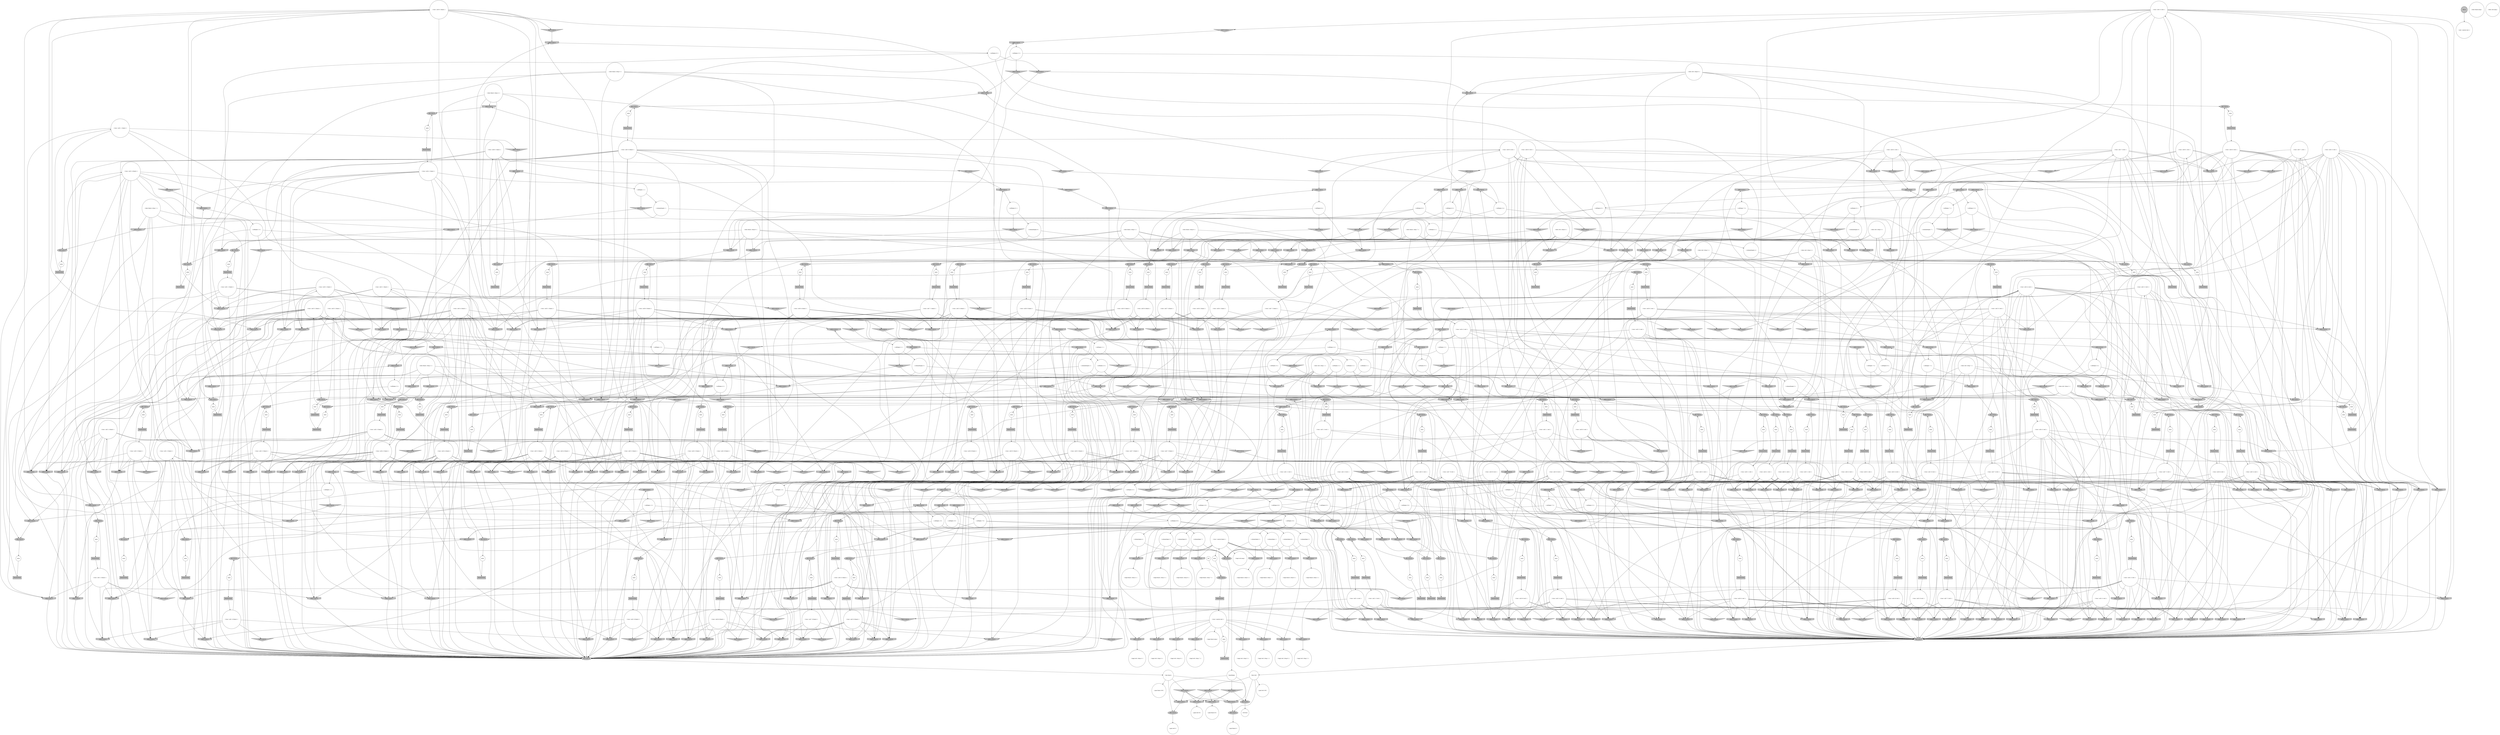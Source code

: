 digraph propNet
{
	"@5669de69"[shape=invhouse, style= filled, fillcolor=grey, label="AND=0.id=0"]; "@5669de69"->"@21b2f65e"; 
	"@2af07af4"[shape=invhouse, style= filled, fillcolor=grey, label="AND=0.id=0"]; "@2af07af4"->"@48dad6d7"; 
	"@1322e325"[shape=circle, style= filled, fillcolor=white, label="( true ( cell 2 4 black ) )"]; "@1322e325"->"@524778a6"; "@1322e325"->"@1b0d7ca9"; "@1322e325"->"@18a42431"; "@1322e325"->"@217e3789"; "@1322e325"->"@1370ec18"; "@1322e325"->"@353edb16"; "@1322e325"->"@1db26d6b"; "@1322e325"->"@45a8f202"; "@1322e325"->"@1fb3bf0"; "@1322e325"->"@32d398bc"; 
	"@203a6832"[shape=invhouse, style= filled, fillcolor=grey, label="AND=0.id=0"]; "@203a6832"->"@21b2f65e"; 
	"@581b6011"[shape=circle, style= filled, fillcolor=white, label="( true ( cell 6 6 red ) )"]; "@581b6011"->"@7d1da11"; "@581b6011"->"@6c283be9"; "@581b6011"->"@24ebbcc8"; "@581b6011"->"@7673813"; "@581b6011"->"@6dfb697c"; "@581b6011"->"@68c4137f"; "@581b6011"->"@3e8b33b6"; 
	"@4f5caf51"[shape=invhouse, style= filled, fillcolor=grey, label="AND=0.id=0"]; "@4f5caf51"->"@67a7d574"; 
	"@65fd65f3"[shape=invhouse, style= filled, fillcolor=grey, label="AND=0.id=0"]; "@65fd65f3"->"@68e811f8"; 
	"@17111707"[shape=invtriangle, style= filled, fillcolor=grey, label="NOT=0.id=0"]; "@17111707"->"@5b689c7c"; 
	"@683e0028"[shape=invtriangle, style= filled, fillcolor=grey, label="NOT=0.id=0"]; "@683e0028"->"@5bf09ca7"; 
	"@5bb21ba5"[shape=invhouse, style= filled, fillcolor=grey, label="AND=0.id=0"]; "@5bb21ba5"->"@67a7d574"; 
	"@866b07a"[shape=invhouse, style= filled, fillcolor=grey, label="AND=0.id=0"]; "@866b07a"->"@42920e9d"; 
	"@4c6a9c76"[shape=invhouse, style= filled, fillcolor=grey, label="AND=0.id=0"]; "@4c6a9c76"->"@21b2f65e"; 
	"@76598e44"[shape=box, style= filled, fillcolor=grey, label="TRANSITION"]; "@76598e44"->"@68949425"; 
	"@5d7cbd5d"[shape=invhouse, style= filled, fillcolor=grey, label="AND=0.id=0"]; "@5d7cbd5d"->"@67a7d574"; 
	"@24ebbcc8"[shape=invhouse, style= filled, fillcolor=grey, label="AND=0.id=0"]; "@24ebbcc8"->"@67a7d574"; 
	"@12dbaaf8"[shape=ellipse, style= filled, fillcolor=grey, label="OR=0.id=0"]; "@12dbaaf8"->"@21b4ee2"; 
	"@4f43d767"[shape=circle, style= filled, fillcolor=white, label="( true ( cell 7 3 red ) )"]; "@4f43d767"->"@753993d8"; "@4f43d767"->"@5d809ee1"; "@4f43d767"->"@156858fb"; "@4f43d767"->"@4b6016b4"; "@4f43d767"->"@67fdc624"; "@4f43d767"->"@43599ab3"; "@4f43d767"->"@5b22dbc9"; "@4f43d767"->"@46ac3ee2"; "@4f43d767"->"@7cfc801"; "@4f43d767"->"@64b1ab4f"; 
	"@17da7ffd"[shape=invhouse, style= filled, fillcolor=grey, label="AND=0.id=0"]; "@17da7ffd"->"@c15f2bd"; 
	"@14219c0a"[shape=ellipse, style= filled, fillcolor=grey, label="OR=0.id=0"]; "@14219c0a"->"@739d2419"; 
	"@2b1ccb30"[shape=invhouse, style= filled, fillcolor=grey, label="AND=0.id=0"]; "@2b1ccb30"->"@66c8b1b8"; 
	"@5d3cd50c"[shape=invhouse, style= filled, fillcolor=grey, label="AND=0.id=0"]; "@5d3cd50c"->"@21b2f65e"; 
	"@7e2c6e1d"[shape=invhouse, style= filled, fillcolor=grey, label="AND=0.id=0"]; "@7e2c6e1d"->"@2252bfc8"; 
	"@6bbc63fd"[shape=circle, style= filled, fillcolor=white, label="anon"]; "@6bbc63fd"->"@33b35552"; 
	"@31078146"[shape=invhouse, style= filled, fillcolor=grey, label="AND=0.id=0"]; "@31078146"->"@4a7c4cb7"; 
	"@9c34181"[shape=circle, style= filled, fillcolor=white, label="( true ( cell 7 6 red ) )"]; "@9c34181"->"@24ebbcc8"; "@9c34181"->"@69b62ff2"; "@9c34181"->"@6f0e3759"; "@9c34181"->"@74b1fbe9"; "@9c34181"->"@68c4137f"; "@9c34181"->"@5b22dbc9"; 
	"@458f55ca"[shape=circle, style= filled, fillcolor=white, label="( does black ( drop 7 ) )"]; "@458f55ca"->"@784889e9"; "@458f55ca"->"@fa20ed1"; "@458f55ca"->"@5980f2b4"; "@458f55ca"->"@7c0f9387"; "@458f55ca"->"@2f7e17b"; "@458f55ca"->"@6300ec4c"; 
	"@3f7e1739"[shape=circle, style= filled, fillcolor=white, label="anon"]; "@3f7e1739"->"@75d09e2"; 
	"@78121058"[shape=invtriangle, style= filled, fillcolor=grey, label="NOT=0.id=0"]; "@78121058"->"@5de9ac5f"; 
	"@46ac3ee2"[shape=ellipse, style= filled, fillcolor=grey, label="OR=0.id=0"]; "@46ac3ee2"->"@3aa4d8d5"; 
	"@5a46a212"[shape=ellipse, style= filled, fillcolor=grey, label="OR=0.id=0"]; "@5a46a212"->"@3b56f454"; 
	"@41539905"[shape=circle, style= filled, fillcolor=white, label="anon"]; "@41539905"->"@2960eb43"; 
	"@6f0e3759"[shape=ellipse, style= filled, fillcolor=grey, label="OR=0.id=0"]; "@6f0e3759"->"@20dae886"; 
	"@6575452d"[shape=circle, style= filled, fillcolor=white, label="( columnOpen 4 )"]; "@6575452d"->"@5ebf90cf"; "@6575452d"->"@f2d0549"; "@6575452d"->"@68641179"; 
	"@3f389f60"[shape=ellipse, style= filled, fillcolor=grey, label="OR=0.id=0"]; "@3f389f60"->"@67513ca6"; 
	"@20dae886"[shape=circle, style= filled, fillcolor=white, label="anon"]; "@20dae886"->"@2fa0521c"; 
	"@39e00183"[shape=ellipse, style= filled, fillcolor=grey, label="OR=0.id=0"]; "@39e00183"->"@ad03eb0"; 
	"@73e5c381"[shape=ellipse, style= filled, fillcolor=grey, label="OR=0.id=0"]; "@73e5c381"->"@4d2e81d0"; 
	"@64186c7f"[shape=circle, style= filled, fillcolor=white, label="( legal red ( drop 2 ) )"]; 
	"@48ce40a6"[shape=box, style= filled, fillcolor=grey, label="TRANSITION"]; "@48ce40a6"->"@581b6011"; 
	"@3e9426fd"[shape=circle, style= filled, fillcolor=white, label="( cellOpen 3 3 )"]; "@3e9426fd"->"@2a6d7eec"; "@3e9426fd"->"@504291e0"; "@3e9426fd"->"@5358a9f6"; 
	"@c012c6a"[shape=invhouse, style= filled, fillcolor=grey, label="AND=0.id=0"]; "@c012c6a"->"@67a7d574"; 
	"@7ecda6a6"[shape=ellipse, style= filled, fillcolor=grey, label="OR=0.id=0"]; "@7ecda6a6"->"@425138e9"; 
	"@7012f07e"[shape=circle, style= filled, fillcolor=white, label="( true ( cell 8 5 red ) )"]; "@7012f07e"->"@10851344"; "@7012f07e"->"@c915583"; "@7012f07e"->"@1a920b04"; "@7012f07e"->"@5f9c726a"; "@7012f07e"->"@6064bfed"; "@7012f07e"->"@53d5bcfc"; 
	"@534c5b22"[shape=invhouse, style= filled, fillcolor=grey, label="AND=0.id=0"]; "@534c5b22"->"@21b2f65e"; 
	"@2eadc6c3"[shape=box, style= filled, fillcolor=grey, label="TRANSITION"]; "@2eadc6c3"->"@53353849"; 
	"@76a59ed4"[shape=box, style= filled, fillcolor=grey, label="TRANSITION"]; "@76a59ed4"->"@5575c54"; 
	"@46137661"[shape=circle, style= filled, fillcolor=white, label="( true ( cell 2 5 red ) )"]; "@46137661"->"@3d6265f1"; "@46137661"->"@953ff1"; "@46137661"->"@47178b93"; "@46137661"->"@7feb837e"; "@46137661"->"@546226d7"; "@46137661"->"@36bfbc74"; "@46137661"->"@1583c57f"; "@46137661"->"@5d332f7f"; 
	"@5ec4f6b6"[shape=invtriangle, style= filled, fillcolor=grey, label="NOT=0.id=0"]; "@5ec4f6b6"->"@6fd5e472"; 
	"@65616514"[shape=circle, style= filled, fillcolor=white, label="( cellOpen 8 4 )"]; "@65616514"->"@3c46a3e6"; "@65616514"->"@4a7ea45a"; "@65616514"->"@20b7db08"; 
	"@a4b1a3c"[shape=circle, style= filled, fillcolor=white, label="( true ( cell 6 2 black ) )"]; "@a4b1a3c"->"@5d3cd50c"; "@a4b1a3c"->"@36d027a4"; "@a4b1a3c"->"@37067843"; "@a4b1a3c"->"@683e0028"; "@a4b1a3c"->"@6cf2ed54"; "@a4b1a3c"->"@5b2c008b"; "@a4b1a3c"->"@8839809"; "@a4b1a3c"->"@c55a58e"; "@a4b1a3c"->"@4c6a9c76"; "@a4b1a3c"->"@7c443b3b"; 
	"@31f4118c"[shape=box, style= filled, fillcolor=grey, label="TRANSITION"]; "@31f4118c"->"@59364fe1"; 
	"@65803df9"[shape=circle, style= filled, fillcolor=white, label="( cellOpen 7 5 )"]; "@65803df9"->"@fa20ed1"; "@65803df9"->"@327d5975"; "@65803df9"->"@4bd7f34e"; 
	"@42998a19"[shape=invhouse, style= filled, fillcolor=grey, label="AND=0.id=0"]; "@42998a19"->"@4acc7721"; 
	"@26ed5e69"[shape=invhouse, style= filled, fillcolor=grey, label="AND=0.id=0"]; "@26ed5e69"->"@7d40369f"; 
	"@4acc5248"[shape=invtriangle, style= filled, fillcolor=grey, label="NOT=0.id=0"]; "@4acc5248"->"@784889e9"; "@4acc5248"->"@4a22b501"; 
	"@2ad8fa5d"[shape=ellipse, style= filled, fillcolor=grey, label="OR=0.id=0"]; "@2ad8fa5d"->"@41539905"; 
	"@8839809"[shape=invhouse, style= filled, fillcolor=grey, label="AND=0.id=0"]; "@8839809"->"@21b2f65e"; 
	"@c42eccd"[shape=invtriangle, style= filled, fillcolor=grey, label="NOT=0.id=0"]; "@c42eccd"->"@51e94e59"; 
	"@508b381a"[shape=invhouse, style= filled, fillcolor=grey, label="AND=0.id=0"]; "@508b381a"->"@55f38e34"; 
	"@30b3c021"[shape=invhouse, style= filled, fillcolor=grey, label="AND=0.id=0"]; "@30b3c021"->"@21b2f65e"; 
	"@3d6265f1"[shape=invhouse, style= filled, fillcolor=grey, label="AND=0.id=0"]; "@3d6265f1"->"@67a7d574"; 
	"@1eab063f"[shape=invhouse, style= filled, fillcolor=grey, label="AND=0.id=0"]; "@1eab063f"->"@1942eb48"; 
	"@4f703fe5"[shape=invtriangle, style= filled, fillcolor=grey, label="NOT=0.id=0"]; "@4f703fe5"->"@6586c8b4"; 
	"@53bc6b2a"[shape=invtriangle, style= filled, fillcolor=grey, label="NOT=0.id=0"]; "@53bc6b2a"->"@f8c1acc"; "@53bc6b2a"->"@866b07a"; 
	"@2dbdf52a"[shape=invtriangle, style= filled, fillcolor=grey, label="NOT=0.id=0"]; "@2dbdf52a"->"@5f9656a4"; 
	"@2fd9174e"[shape=invtriangle, style= filled, fillcolor=grey, label="NOT=0.id=0"]; "@2fd9174e"->"@630072b1"; 
	"@4bd7f34e"[shape=invtriangle, style= filled, fillcolor=grey, label="NOT=0.id=0"]; "@4bd7f34e"->"@5980f2b4"; "@4bd7f34e"->"@556482e2"; 
	"@44f84c61"[shape=invtriangle, style= filled, fillcolor=grey, label="NOT=0.id=0"]; "@44f84c61"->"@7e2c6e1d"; "@44f84c61"->"@510b77da"; 
	"@ab0fa2b"[shape=circle, style= filled, fillcolor=white, label="( true ( cell 2 2 red ) )"]; "@ab0fa2b"->"@532b4d79"; "@ab0fa2b"->"@6e0e722c"; "@ab0fa2b"->"@6f1a767c"; "@ab0fa2b"->"@35c4b60d"; "@ab0fa2b"->"@3755c02e"; "@ab0fa2b"->"@5d332f7f"; "@ab0fa2b"->"@2e548a09"; "@ab0fa2b"->"@5243202e"; 
	"@ca4043f"[shape=ellipse, style= filled, fillcolor=grey, label="OR=0.id=0"]; "@ca4043f"->"@4414bca2"; 
	"@185a40c4"[shape=circle, style= filled, fillcolor=white, label="( cellOpen 1 2 )"]; "@185a40c4"->"@7d543716"; "@185a40c4"->"@7dc52b23"; "@185a40c4"->"@2627b9eb"; 
	"@27d7ef7c"[shape=invhouse, style= filled, fillcolor=grey, label="AND=0.id=0"]; "@27d7ef7c"->"@21b2f65e"; 
	"@ea27e0d"[shape=circle, style= filled, fillcolor=white, label="anon"]; "@ea27e0d"->"@20810bdf"; 
	"@1ebe8e0c"[shape=circle, style= filled, fillcolor=white, label="anon"]; "@1ebe8e0c"->"@20fd313a"; 
	"@4414bca2"[shape=circle, style= filled, fillcolor=white, label="anon"]; "@4414bca2"->"@6d68d3c0"; 
	"@364f56f6"[shape=invhouse, style= filled, fillcolor=grey, label="AND=0.id=0"]; "@364f56f6"->"@20ca35b7"; 
	"@297821c1"[shape=invhouse, style= filled, fillcolor=grey, label="AND=0.id=0"]; "@297821c1"->"@2968458b"; 
	"@3a6431c"[shape=circle, style= filled, fillcolor=white, label="( true ( cell 3 4 red ) )"]; "@3a6431c"->"@74b3de73"; "@3a6431c"->"@2fc7e4c2"; "@3a6431c"->"@62385db1"; "@3a6431c"->"@c012c6a"; "@3a6431c"->"@448de726"; "@3a6431c"->"@217098c0"; "@3a6431c"->"@1260ab30"; "@3a6431c"->"@317d436c"; "@3a6431c"->"@3d6265f1"; "@3a6431c"->"@1960f234"; "@3a6431c"->"@546226d7"; "@3a6431c"->"@652b5e33"; "@3a6431c"->"@d1e9042"; 
	"@659ef55e"[shape=circle, style= filled, fillcolor=white, label="anon"]; "@659ef55e"->"@23754c81"; 
	"@40d00812"[shape=invhouse, style= filled, fillcolor=grey, label="AND=0.id=0"]; "@40d00812"->"@33117e69"; 
	"@77f39736"[shape=invtriangle, style= filled, fillcolor=grey, label="NOT=0.id=0"]; "@77f39736"->"@506a0090"; "@77f39736"->"@63b76c4b"; 
	"@4634d6fe"[shape=box, style= filled, fillcolor=grey, label="TRANSITION"]; "@4634d6fe"->"@d3183d9"; 
	"@1f9daf53"[shape=invtriangle, style= filled, fillcolor=grey, label="NOT=0.id=0"]; "@1f9daf53"->"@36c17320"; 
	"@1a9cba4a"[shape=circle, style= filled, fillcolor=white, label="( true ( cell 2 1 red ) )"]; "@1a9cba4a"->"@532b4d79"; "@1a9cba4a"->"@3bdc0f68"; "@1a9cba4a"->"@6f7c78bb"; "@1a9cba4a"->"@5bb21ba5"; "@1a9cba4a"->"@6e04f5ce"; "@1a9cba4a"->"@1f9daf53"; 
	"@1db26d6b"[shape=invhouse, style= filled, fillcolor=grey, label="AND=0.id=0"]; "@1db26d6b"->"@21b2f65e"; 
	"@29b0696b"[shape=invhouse, style= filled, fillcolor=grey, label="AND=0.id=0"]; "@29b0696b"->"@21b2f65e"; 
	"@306028bd"[shape=invtriangle, style= filled, fillcolor=grey, label="NOT=0.id=0"]; "@306028bd"->"@6eab7957"; "@306028bd"->"@2b1ccb30"; 
	"@323b72d9"[shape=ellipse, style= filled, fillcolor=grey, label="OR=0.id=0"]; "@323b72d9"->"@27c842e1"; 
	"@534d53a4"[shape=box, style= filled, fillcolor=grey, label="TRANSITION"]; "@534d53a4"->"@7034da96"; 
	"@64b46c5d"[shape=invhouse, style= filled, fillcolor=grey, label="AND=0.id=0"]; "@64b46c5d"->"@2c449247"; 
	"@435e1bb4"[shape=circle, style= filled, fillcolor=white, label="anon"]; "@435e1bb4"->"@1b8f18e3"; 
	"@12b84a53"[shape=doublecircle, style= filled, fillcolor=grey, label="TRUE"]; "@12b84a53"->"@2897c3ea"; 
	"@5b22dbc9"[shape=invhouse, style= filled, fillcolor=grey, label="AND=0.id=0"]; "@5b22dbc9"->"@67a7d574"; 
	"@5af51a18"[shape=ellipse, style= filled, fillcolor=grey, label="OR=0.id=0"]; "@5af51a18"->"@30d131a4"; 
	"@5e17bee6"[shape=invtriangle, style= filled, fillcolor=grey, label="NOT=0.id=0"]; "@5e17bee6"->"@f3eb2ac"; 
	"@36219edb"[shape=circle, style= filled, fillcolor=white, label="( true ( cell 4 6 black ) )"]; "@36219edb"->"@30b3c021"; "@36219edb"->"@f37ac42"; "@36219edb"->"@5d0a320f"; "@36219edb"->"@47c5b120"; "@36219edb"->"@79d48792"; "@36219edb"->"@7b1d1505"; "@36219edb"->"@353edb16"; "@36219edb"->"@d9d1117"; "@36219edb"->"@f6db4c1"; 
	"@506a0090"[shape=invhouse, style= filled, fillcolor=grey, label="AND=0.id=0"]; "@506a0090"->"@36f024b8"; 
	"@1583c57f"[shape=invtriangle, style= filled, fillcolor=grey, label="NOT=0.id=0"]; "@1583c57f"->"@3396d258"; 
	"@328c0270"[shape=invhouse, style= filled, fillcolor=grey, label="AND=0.id=0"]; "@328c0270"->"@3f61962d"; 
	"@74151cea"[shape=circle, style= filled, fillcolor=white, label="( true ( cell 1 1 red ) )"]; "@74151cea"->"@3bdc0f68"; "@74151cea"->"@530000fb"; "@74151cea"->"@c76170a"; "@74151cea"->"@5243202e"; "@74151cea"->"@6d75e69b"; 
	"@4482a583"[shape=circle, style= filled, fillcolor=white, label="( true ( cell 7 4 black ) )"]; "@4482a583"->"@63a5aa45"; "@4482a583"->"@298900b8"; "@4482a583"->"@48624af3"; "@4482a583"->"@5a8cc9bb"; "@4482a583"->"@78805277"; "@4482a583"->"@34b3e379"; "@4482a583"->"@5ba797fa"; "@4482a583"->"@12e2b6bf"; "@4482a583"->"@3c3bb8a5"; "@4482a583"->"@534c5b22"; 
	"@5575c54"[shape=circle, style= filled, fillcolor=white, label="( true ( cell 5 4 black ) )"]; "@5575c54"->"@561718d3"; "@5575c54"->"@14c20526"; "@5575c54"->"@46fb7212"; "@5575c54"->"@45a8f202"; "@5575c54"->"@34b3e379"; "@5575c54"->"@6683ea2e"; "@5575c54"->"@2b24c694"; "@5575c54"->"@5b0a37db"; "@5575c54"->"@545d9f2f"; "@5575c54"->"@1f280b7f"; "@5575c54"->"@5a8cc9bb"; "@5575c54"->"@51f413c3"; "@5575c54"->"@6f4e4032"; "@5575c54"->"@3dfb2927"; "@5575c54"->"@1bee0eb0"; 
	"@65c084c8"[shape=circle, style= filled, fillcolor=white, label="( cellOpen 7 6 )"]; "@65c084c8"->"@5980f2b4"; "@65c084c8"->"@556482e2"; "@65c084c8"->"@50dbd404"; 
	"@7046914e"[shape=box, style= filled, fillcolor=grey, label="TRANSITION"]; "@7046914e"->"@3be7e415"; 
	"@1b9f0a94"[shape=circle, style= filled, fillcolor=white, label="( goal black 50 )"]; 
	"@30736178"[shape=box, style= filled, fillcolor=grey, label="TRANSITION"]; "@30736178"->"@712e1d23"; 
	"@68e811f8"[shape=ellipse, style= filled, fillcolor=grey, label="OR=0.id=0"]; "@68e811f8"->"@46a75a78"; 
	"@41e800f9"[shape=circle, style= filled, fillcolor=white, label="( true ( cell 7 1 black ) )"]; "@41e800f9"->"@21ada77d"; "@41e800f9"->"@1dc50040"; "@41e800f9"->"@37067843"; "@41e800f9"->"@660b4056"; "@41e800f9"->"@5ba797fa"; "@41e800f9"->"@5ebc7f72"; 
	"@646a5578"[shape=circle, style= filled, fillcolor=white, label="( legal black ( drop 8 ) )"]; 
	"@79d5c0c7"[shape=box, style= filled, fillcolor=grey, label="TRANSITION"]; "@79d5c0c7"->"@136db13b"; 
	"@c915583"[shape=invhouse, style= filled, fillcolor=grey, label="AND=0.id=0"]; "@c915583"->"@67a7d574"; 
	"@62f193e9"[shape=invhouse, style= filled, fillcolor=grey, label="AND=0.id=0"]; "@62f193e9"->"@26c7fa60"; 
	"@957c84b"[shape=invhouse, style= filled, fillcolor=grey, label="AND=0.id=0"]; "@957c84b"->"@332ba069"; 
	"@2fcdfed0"[shape=circle, style= filled, fillcolor=white, label="anon"]; "@2fcdfed0"->"@6eced38e"; 
	"@68641179"[shape=invhouse, style= filled, fillcolor=grey, label="AND=0.id=0"]; "@68641179"->"@263b2806"; 
	"@4af9f3e4"[shape=ellipse, style= filled, fillcolor=grey, label="OR=0.id=0"]; "@4af9f3e4"->"@1604a311"; 
	"@32b0b3af"[shape=invhouse, style= filled, fillcolor=grey, label="AND=0.id=0"]; "@32b0b3af"->"@50dfd250"; 
	"@618110a1"[shape=invhouse, style= filled, fillcolor=grey, label="AND=0.id=0"]; "@618110a1"->"@17680858"; 
	"@46efd4f"[shape=invtriangle, style= filled, fillcolor=grey, label="NOT=0.id=0"]; "@46efd4f"->"@50f80a08"; 
	"@5762ae4d"[shape=invhouse, style= filled, fillcolor=grey, label="AND=0.id=0"]; "@5762ae4d"->"@67a7d574"; 
	"@fa39cb"[shape=circle, style= filled, fillcolor=white, label="boardOpen"]; "@fa39cb"->"@626a9f0e"; "@fa39cb"->"@288db64"; "@fa39cb"->"@26a9b1c6"; 
	"@298900b8"[shape=invtriangle, style= filled, fillcolor=grey, label="NOT=0.id=0"]; "@298900b8"->"@3c8d593b"; 
	"@5f9656a4"[shape=invhouse, style= filled, fillcolor=grey, label="AND=0.id=0"]; "@5f9656a4"->"@4ed9b50a"; 
	"@2b457a76"[shape=ellipse, style= filled, fillcolor=grey, label="OR=0.id=0"]; "@2b457a76"->"@346290fb"; 
	"@3f966ea2"[shape=circle, style= filled, fillcolor=white, label="( true ( cell 7 1 red ) )"]; "@3f966ea2"->"@20029e50"; "@3f966ea2"->"@1475a617"; "@3f966ea2"->"@39366740"; "@3f966ea2"->"@122213f9"; "@3f966ea2"->"@1f7512e9"; "@3f966ea2"->"@7cfc801"; 
	"@5e8d97ba"[shape=invhouse, style= filled, fillcolor=grey, label="AND=0.id=0"]; "@5e8d97ba"->"@15a6cab5"; 
	"@6f215e1d"[shape=circle, style= filled, fillcolor=white, label="( columnOpen 6 )"]; "@6f215e1d"->"@5ebf90cf"; "@6f215e1d"->"@769d52fe"; "@6f215e1d"->"@54f0d9db"; 
	"@63bc52fc"[shape=invhouse, style= filled, fillcolor=grey, label="AND=0.id=0"]; "@63bc52fc"->"@d9c879c"; 
	"@3f789e3b"[shape=box, style= filled, fillcolor=grey, label="TRANSITION"]; "@3f789e3b"->"@647a4914"; 
	"@7c530514"[shape=circle, style= filled, fillcolor=white, label="( columnEmpty 2 )"]; "@7c530514"->"@1fdf413f"; "@7c530514"->"@77917e6f"; 
	"@f67862f"[shape=box, style= filled, fillcolor=grey, label="TRANSITION"]; "@f67862f"->"@2fdba3"; 
	"@7b3bca73"[shape=invtriangle, style= filled, fillcolor=grey, label="NOT=0.id=0"]; "@7b3bca73"->"@5f9656a4"; 
	"@8f199b8"[shape=box, style= filled, fillcolor=grey, label="TRANSITION"]; "@8f199b8"->"@1a886c3"; 
	"@3f61962d"[shape=ellipse, style= filled, fillcolor=grey, label="OR=0.id=0"]; "@3f61962d"->"@70698927"; 
	"@70698927"[shape=circle, style= filled, fillcolor=white, label="anon"]; "@70698927"->"@33878d9c"; 
	"@1260ab30"[shape=invhouse, style= filled, fillcolor=grey, label="AND=0.id=0"]; "@1260ab30"->"@67a7d574"; 
	"@333d1a6b"[shape=invhouse, style= filled, fillcolor=grey, label="AND=0.id=0"]; "@333d1a6b"->"@7fa928e6"; 
	"@7b13a244"[shape=invtriangle, style= filled, fillcolor=grey, label="NOT=0.id=0"]; "@7b13a244"->"@2a1dbcb4"; 
	"@5e268f7c"[shape=invhouse, style= filled, fillcolor=grey, label="AND=0.id=0"]; "@5e268f7c"->"@533ab90c"; 
	"@bb34ae9"[shape=invtriangle, style= filled, fillcolor=grey, label="NOT=0.id=0"]; "@bb34ae9"->"@11273635"; 
	"@598bc8d7"[shape=box, style= filled, fillcolor=grey, label="TRANSITION"]; "@598bc8d7"->"@4a70fd23"; 
	"@617e801e"[shape=box, style= filled, fillcolor=grey, label="TRANSITION"]; "@617e801e"->"@3a6431c"; 
	"@4c9c65fc"[shape=invhouse, style= filled, fillcolor=grey, label="AND=0.id=0"]; "@4c9c65fc"->"@21b2f65e"; 
	"@102a014b"[shape=invhouse, style= filled, fillcolor=grey, label="AND=0.id=0"]; "@102a014b"->"@448bb2b7"; 
	"@1a6fab0b"[shape=invhouse, style= filled, fillcolor=grey, label="AND=0.id=0"]; "@1a6fab0b"->"@226394ff"; 
	"@74bbcdde"[shape=circle, style= filled, fillcolor=white, label="( does black ( drop 5 ) )"]; "@74bbcdde"->"@142cf62"; "@74bbcdde"->"@216522a7"; "@74bbcdde"->"@113b95c2"; "@74bbcdde"->"@2a7f6dd"; "@74bbcdde"->"@328c0270"; "@74bbcdde"->"@65fd65f3"; 
	"@6f1a767c"[shape=invhouse, style= filled, fillcolor=grey, label="AND=0.id=0"]; "@6f1a767c"->"@67a7d574"; 
	"@7db63cd1"[shape=invtriangle, style= filled, fillcolor=grey, label="NOT=0.id=0"]; "@7db63cd1"->"@c130a24"; 
	"@60ea8980"[shape=box, style= filled, fillcolor=grey, label="TRANSITION"]; "@60ea8980"->"@2519f71"; 
	"@3f273e4b"[shape=invhouse, style= filled, fillcolor=grey, label="AND=0.id=0"]; "@3f273e4b"->"@21b2f65e"; 
	"@28cbbfc"[shape=box, style= filled, fillcolor=grey, label="TRANSITION"]; "@28cbbfc"->"@4e1af6c"; 
	"@fa20ed1"[shape=invhouse, style= filled, fillcolor=grey, label="AND=0.id=0"]; "@fa20ed1"->"@5265e08f"; 
	"@73c402b0"[shape=circle, style= filled, fillcolor=white, label="anon"]; "@73c402b0"->"@1287b1c7"; 
	"@36d027a4"[shape=invhouse, style= filled, fillcolor=grey, label="AND=0.id=0"]; "@36d027a4"->"@21b2f65e"; 
	"@30d131a4"[shape=circle, style= filled, fillcolor=white, label="anon"]; "@30d131a4"->"@6cef99c7"; 
	"@33ab52dc"[shape=circle, style= filled, fillcolor=white, label="( true ( cell 3 3 black ) )"]; "@33ab52dc"->"@66ea626e"; "@33ab52dc"->"@13f0bda"; "@33ab52dc"->"@241089b6"; "@33ab52dc"->"@589d8dbb"; "@33ab52dc"->"@203a6832"; "@33ab52dc"->"@32d398bc"; "@33ab52dc"->"@1d2fab7f"; "@33ab52dc"->"@5a46a212"; "@33ab52dc"->"@24ab415d"; "@33ab52dc"->"@18252f7d"; "@33ab52dc"->"@1db26d6b"; "@33ab52dc"->"@2c590203"; "@33ab52dc"->"@7fa948d2"; 
	"@55eaf492"[shape=invhouse, style= filled, fillcolor=grey, label="AND=0.id=0"]; "@55eaf492"->"@67a7d574"; 
	"@a4e3334"[shape=invhouse, style= filled, fillcolor=grey, label="AND=0.id=0"]; "@a4e3334"->"@67a7d574"; 
	"@301f5964"[shape=box, style= filled, fillcolor=grey, label="TRANSITION"]; "@301f5964"->"@38caa46"; 
	"@63088a76"[shape=ellipse, style= filled, fillcolor=grey, label="OR=0.id=0"]; "@63088a76"->"@707a6eeb"; 
	"@1fa14621"[shape=circle, style= filled, fillcolor=white, label="anon"]; "@1fa14621"->"@52e12625"; 
	"@4d2f04ae"[shape=ellipse, style= filled, fillcolor=grey, label="OR=0.id=0"]; "@4d2f04ae"->"@7497c0a2"; 
	"@79b8103c"[shape=circle, style= filled, fillcolor=white, label="( does red ( drop 7 ) )"]; "@79b8103c"->"@4a22b501"; "@79b8103c"->"@63138100"; "@79b8103c"->"@556482e2"; "@79b8103c"->"@327d5975"; "@79b8103c"->"@64b46c5d"; "@79b8103c"->"@6de29bec"; 
	"@75b06c35"[shape=circle, style= filled, fillcolor=white, label="( true ( cell 3 2 red ) )"]; "@75b06c35"->"@317d436c"; "@75b06c35"->"@2297dc25"; "@75b06c35"->"@1960f234"; "@75b06c35"->"@6f1a767c"; "@75b06c35"->"@a4e3334"; "@75b06c35"->"@6e04f5ce"; "@75b06c35"->"@5d27f09c"; "@75b06c35"->"@362dfcf1"; "@75b06c35"->"@2e548a09"; "@75b06c35"->"@50dfd250"; 
	"@591fc09a"[shape=invhouse, style= filled, fillcolor=grey, label="AND=0.id=0"]; "@591fc09a"->"@67a7d574"; 
	"@22919317"[shape=circle, style= filled, fillcolor=white, label="( true ( cell 3 1 red ) )"]; "@22919317"->"@5e7d6b6e"; "@22919317"->"@3bdc0f68"; "@22919317"->"@1960f234"; "@22919317"->"@7b6c4439"; "@22919317"->"@4c112277"; "@22919317"->"@5bb21ba5"; "@22919317"->"@35875a2b"; 
	"@37bce630"[shape=circle, style= filled, fillcolor=white, label="( does black ( drop 3 ) )"]; "@37bce630"->"@510b77da"; "@37bce630"->"@55cf579e"; "@37bce630"->"@504291e0"; "@37bce630"->"@559f9479"; "@37bce630"->"@7b5ae6b2"; "@37bce630"->"@3493932"; 
	"@35991c08"[shape=circle, style= filled, fillcolor=white, label="( true ( cell 8 2 red ) )"]; "@35991c08"->"@2a887009"; "@35991c08"->"@5d809ee1"; "@35991c08"->"@c915583"; "@35991c08"->"@55f38e34"; "@35991c08"->"@6bfd3734"; "@35991c08"->"@30a2d3ac"; 
	"@101fd18c"[shape=circle, style= filled, fillcolor=white, label="( true ( cell 1 5 black ) )"]; "@101fd18c"->"@5669de69"; "@101fd18c"->"@32fb3d90"; "@101fd18c"->"@29b0696b"; "@101fd18c"->"@d431f6f"; "@101fd18c"->"@4c8766f9"; "@101fd18c"->"@32d398bc"; 
	"@44a25531"[shape=circle, style= filled, fillcolor=white, label="anon"]; "@44a25531"->"@2eadc6c3"; 
	"@1a920b04"[shape=ellipse, style= filled, fillcolor=grey, label="OR=0.id=0"]; "@1a920b04"->"@11e8297"; 
	"@36f1cf6b"[shape=circle, style= filled, fillcolor=white, label="anon"]; "@36f1cf6b"->"@eeedda8"; 
	"@3fe90e75"[shape=ellipse, style= filled, fillcolor=grey, label="OR=0.id=0"]; "@3fe90e75"->"@7882147d"; 
	"@604d61d2"[shape=circle, style= filled, fillcolor=white, label="anon"]; "@604d61d2"->"@625da975"; 
	"@784889e9"[shape=invhouse, style= filled, fillcolor=grey, label="AND=0.id=0"]; "@784889e9"->"@4d2f04ae"; 
	"@504291e0"[shape=invhouse, style= filled, fillcolor=grey, label="AND=0.id=0"]; "@504291e0"->"@5a46a212"; 
	"@87fd1d9"[shape=circle, style= filled, fillcolor=white, label="( cellOpen 8 5 )"]; "@87fd1d9"->"@663ca1c5"; "@87fd1d9"->"@70706c6d"; "@87fd1d9"->"@4286c7a8"; 
	"@6cf2ed54"[shape=invhouse, style= filled, fillcolor=grey, label="AND=0.id=0"]; "@6cf2ed54"->"@21b2f65e"; 
	"@2d7d2cdb"[shape=box, style= filled, fillcolor=grey, label="TRANSITION"]; "@2d7d2cdb"->"@7f887b14"; 
	"@696020c8"[shape=circle, style= filled, fillcolor=white, label="( does red ( drop 1 ) )"]; "@696020c8"->"@3a659431"; "@696020c8"->"@392486f1"; "@696020c8"->"@306363a4"; "@696020c8"->"@2627b9eb"; "@696020c8"->"@7f69ed54"; "@696020c8"->"@535825c7"; 
	"@217098c0"[shape=ellipse, style= filled, fillcolor=grey, label="OR=0.id=0"]; "@217098c0"->"@64a7ce57"; 
	"@4c3b9d8a"[shape=circle, style= filled, fillcolor=white, label="( does black ( drop 1 ) )"]; "@4c3b9d8a"->"@24358fa4"; "@4c3b9d8a"->"@7d543716"; "@4c3b9d8a"->"@7c3ae72f"; "@4c3b9d8a"->"@241758de"; "@4c3b9d8a"->"@78fd85b6"; "@4c3b9d8a"->"@1ea825a5"; 
	"@630072b1"[shape=invhouse, style= filled, fillcolor=grey, label="AND=0.id=0"]; "@630072b1"->"@503985f6"; 
	"@3936b884"[shape=box, style= filled, fillcolor=grey, label="TRANSITION"]; "@3936b884"->"@49411d7a"; 
	"@1f6b66d8"[shape=circle, style= filled, fillcolor=white, label="( line black )"]; "@1f6b66d8"->"@2b457a76"; "@1f6b66d8"->"@1a1b9c2e"; "@1f6b66d8"->"@7c6f6bd9"; "@1f6b66d8"->"@559850e4"; 
	"@20a42110"[shape=circle, style= filled, fillcolor=white, label="( true ( cell 5 3 red ) )"]; "@20a42110"->"@2b760696"; "@20a42110"->"@5d7cbd5d"; "@20a42110"->"@1475a617"; "@20a42110"->"@44bfdbb5"; "@20a42110"->"@22a799aa"; "@20a42110"->"@772444a9"; "@20a42110"->"@7798fc16"; "@20a42110"->"@17c3fb30"; "@20a42110"->"@156858fb"; "@20a42110"->"@5e7d6b6e"; "@20a42110"->"@4b6016b4"; "@20a42110"->"@3e20a594"; "@20a42110"->"@7520f9f9"; "@20a42110"->"@3fcdf396"; "@20a42110"->"@69308eae"; 
	"@1e2ac79c"[shape=circle, style= filled, fillcolor=white, label="( true ( cell 2 6 black ) )"]; "@1e2ac79c"->"@30b3c021"; "@1e2ac79c"->"@2e673f93"; "@1e2ac79c"->"@79d48792"; "@1e2ac79c"->"@1370ec18"; "@1e2ac79c"->"@1262a558"; "@1e2ac79c"->"@1ff94dc4"; 
	"@5de9ac5f"[shape=invhouse, style= filled, fillcolor=grey, label="AND=0.id=0"]; "@5de9ac5f"->"@76c5fdfb"; 
	"@27a68e1e"[shape=box, style= filled, fillcolor=grey, label="TRANSITION"]; "@27a68e1e"->"@56cceb0d"; 
	"@686271db"[shape=circle, style= filled, fillcolor=white, label="anon"]; "@686271db"->"@7f5cbb1e"; 
	"@58f20148"[shape=circle, style= filled, fillcolor=white, label="anon"]; "@58f20148"->"@537c9451"; 
	"@650becb7"[shape=invhouse, style= filled, fillcolor=grey, label="AND=0.id=0"]; "@650becb7"->"@21d565be"; 
	"@47d15c1"[shape=invtriangle, style= filled, fillcolor=grey, label="NOT=0.id=0"]; "@47d15c1"->"@729d7469"; "@47d15c1"->"@53bc90c6"; "@47d15c1"->"@288db64"; "@47d15c1"->"@26a9b1c6"; 
	"@2ada0b67"[shape=circle, style= filled, fillcolor=white, label="anon"]; "@2ada0b67"->"@42dec18d"; 
	"@14414d83"[shape=invhouse, style= filled, fillcolor=grey, label="AND=0.id=0"]; "@14414d83"->"@2e673f93"; 
	"@20fd313a"[shape=box, style= filled, fillcolor=grey, label="TRANSITION"]; "@20fd313a"->"@75b06c35"; 
	"@4a673bad"[shape=circle, style= filled, fillcolor=white, label="( cellOpen 5 4 )"]; "@4a673bad"->"@57853b54"; "@4a673bad"->"@6fb4d44e"; "@4a673bad"->"@2a7f6dd"; 
	"@38caa46"[shape=circle, style= filled, fillcolor=white, label="( true ( cell 4 6 red ) )"]; "@38caa46"->"@6d01d9e0"; "@38caa46"->"@727b712a"; "@38caa46"->"@5338ecda"; "@38caa46"->"@24573255"; "@38caa46"->"@24ebbcc8"; "@38caa46"->"@6dfb697c"; "@38caa46"->"@55eaf492"; "@38caa46"->"@13a0287a"; "@38caa46"->"@43599ab3"; 
	"@3a996b55"[shape=invhouse, style= filled, fillcolor=grey, label="AND=0.id=0"]; "@3a996b55"->"@21b2f65e"; 
	"@5ebc7f72"[shape=ellipse, style= filled, fillcolor=grey, label="OR=0.id=0"]; "@5ebc7f72"->"@24c7c6f1"; 
	"@3396d258"[shape=invhouse, style= filled, fillcolor=grey, label="AND=0.id=0"]; "@3396d258"->"@19672b3e"; 
	"@2eaf9f61"[shape=invhouse, style= filled, fillcolor=grey, label="AND=0.id=0"]; "@2eaf9f61"->"@5eeda3e9"; 
	"@71f2003d"[shape=ellipse, style= filled, fillcolor=grey, label="OR=0.id=0"]; "@71f2003d"->"@435e1bb4"; 
	"@643e25ef"[shape=circle, style= filled, fillcolor=white, label="( true ( cell 7 4 red ) )"]; "@643e25ef"->"@753993d8"; "@643e25ef"->"@ac0c578"; "@643e25ef"->"@1e6f4016"; "@643e25ef"->"@53d5bcfc"; "@643e25ef"->"@5b22dbc9"; "@643e25ef"->"@16bc9510"; "@643e25ef"->"@2e458a99"; "@643e25ef"->"@5050662d"; "@643e25ef"->"@39523ddf"; "@643e25ef"->"@7cfc801"; 
	"@2a18fbcf"[shape=box, style= filled, fillcolor=grey, label="TRANSITION"]; "@2a18fbcf"->"@bba1978"; 
	"@2d2e6cf6"[shape=box, style= filled, fillcolor=grey, label="TRANSITION"]; "@2d2e6cf6"->"@30596ccf"; 
	"@67fdc624"[shape=invtriangle, style= filled, fillcolor=grey, label="NOT=0.id=0"]; "@67fdc624"->"@f3eb2ac"; 
	"@c55a58e"[shape=invhouse, style= filled, fillcolor=grey, label="AND=0.id=0"]; "@c55a58e"->"@21b2f65e"; 
	"@122213f9"[shape=invhouse, style= filled, fillcolor=grey, label="AND=0.id=0"]; "@122213f9"->"@67a7d574"; 
	"@63e0ea3d"[shape=invtriangle, style= filled, fillcolor=grey, label="NOT=0.id=0"]; "@63e0ea3d"->"@6886d798"; 
	"@63a5aa45"[shape=ellipse, style= filled, fillcolor=grey, label="OR=0.id=0"]; "@63a5aa45"->"@21cc383a"; 
	"@14c20526"[shape=invhouse, style= filled, fillcolor=grey, label="AND=0.id=0"]; "@14c20526"->"@21b2f65e"; 
	"@559f9479"[shape=invhouse, style= filled, fillcolor=grey, label="AND=0.id=0"]; "@559f9479"->"@39e00183"; 
	"@61cd2025"[shape=box, style= filled, fillcolor=grey, label="TRANSITION"]; "@61cd2025"->"@d56e05"; 
	"@6d1144f8"[shape=circle, style= filled, fillcolor=white, label="anon"]; "@6d1144f8"->"@43c12609"; 
	"@43599ab3"[shape=invhouse, style= filled, fillcolor=grey, label="AND=0.id=0"]; "@43599ab3"->"@67a7d574"; 
	"@9985073"[shape=invhouse, style= filled, fillcolor=grey, label="AND=0.id=0"]; "@9985073"->"@67a7d574"; 
	"@288db64"[shape=invhouse, style= filled, fillcolor=grey, label="AND=0.id=0"]; "@288db64"->"@f5dda9"; 
	"@4ebe2753"[shape=circle, style= filled, fillcolor=white, label="( line red )"]; "@4ebe2753"->"@7c6f6bd9"; "@4ebe2753"->"@797dcb07"; "@4ebe2753"->"@47d15c1"; "@4ebe2753"->"@f5dda9"; 
	"@6814e1e7"[shape=circle, style= filled, fillcolor=white, label="anon"]; "@6814e1e7"->"@6f7b1aee"; 
	"@2e673f93"[shape=ellipse, style= filled, fillcolor=grey, label="OR=0.id=0"]; "@2e673f93"->"@6814e1e7"; 
	"@21cc383a"[shape=circle, style= filled, fillcolor=white, label="anon"]; "@21cc383a"->"@1a3fec1f"; 
	"@24656d92"[shape=box, style= filled, fillcolor=grey, label="TRANSITION"]; "@24656d92"->"@300e5f00"; 
	"@5e738f88"[shape=ellipse, style= filled, fillcolor=grey, label="OR=0.id=0"]; "@5e738f88"->"@df08114"; 
	"@67a3165f"[shape=circle, style= filled, fillcolor=white, label="( true ( cell 5 3 black ) )"]; "@67a3165f"->"@20fc6bfe"; "@67a3165f"->"@6c18627b"; "@67a3165f"->"@14c20526"; "@67a3165f"->"@2ad8fa5d"; "@67a3165f"->"@37067843"; "@67a3165f"->"@203a6832"; "@67a3165f"->"@63448e68"; "@67a3165f"->"@3a996b55"; "@67a3165f"->"@417d0d8c"; "@67a3165f"->"@4dae1236"; "@67a3165f"->"@2c590203"; "@67a3165f"->"@6f4e4032"; "@67a3165f"->"@1ff94dc4"; "@67a3165f"->"@1bee0eb0"; "@67a3165f"->"@7c443b3b"; 
	"@1764269a"[shape=invhouse, style= filled, fillcolor=grey, label="AND=0.id=0"]; "@1764269a"->"@680832ed"; 
	"@77917e6f"[shape=invhouse, style= filled, fillcolor=grey, label="AND=0.id=0"]; "@77917e6f"->"@6f7c78bb"; 
	"@d9c879c"[shape=ellipse, style= filled, fillcolor=grey, label="OR=0.id=0"]; "@d9c879c"->"@768bc35d"; 
	"@2892a290"[shape=circle, style= filled, fillcolor=white, label="( true ( cell 1 2 red ) )"]; "@2892a290"->"@f2aaa4b"; "@2892a290"->"@6f1a767c"; "@2892a290"->"@68cd0b8a"; "@2892a290"->"@530000fb"; "@2892a290"->"@3d85c829"; "@2892a290"->"@d1e9042"; 
	"@1942eb48"[shape=ellipse, style= filled, fillcolor=grey, label="OR=0.id=0"]; "@1942eb48"->"@6bfb0e4a"; 
	"@1fb3bf0"[shape=ellipse, style= filled, fillcolor=grey, label="OR=0.id=0"]; "@1fb3bf0"->"@2ada0b67"; 
	"@7de927e4"[shape=invhouse, style= filled, fillcolor=grey, label="AND=0.id=0"]; "@7de927e4"->"@37fd509d"; 
	"@3991839e"[shape=invhouse, style= filled, fillcolor=grey, label="AND=0.id=0"]; "@3991839e"->"@323b72d9"; 
	"@28803a90"[shape=invtriangle, style= filled, fillcolor=grey, label="NOT=0.id=0"]; "@28803a90"->"@14414d83"; "@28803a90"->"@364f56f6"; 
	"@317d436c"[shape=invhouse, style= filled, fillcolor=grey, label="AND=0.id=0"]; "@317d436c"->"@67a7d574"; 
	"@7a862894"[shape=invtriangle, style= filled, fillcolor=grey, label="NOT=0.id=0"]; "@7a862894"->"@74228aa2"; 
	"@63138100"[shape=invhouse, style= filled, fillcolor=grey, label="AND=0.id=0"]; "@63138100"->"@5050662d"; 
	"@17750d60"[shape=invtriangle, style= filled, fillcolor=grey, label="NOT=0.id=0"]; "@17750d60"->"@39d23db2"; 
	"@4ddf6fc9"[shape=circle, style= filled, fillcolor=white, label="( legal black ( drop 1 ) )"]; 
	"@38b22aaa"[shape=invhouse, style= filled, fillcolor=grey, label="AND=0.id=0"]; "@38b22aaa"->"@21b2f65e"; 
	"@5597bf89"[shape=circle, style= filled, fillcolor=white, label="( true ( cell 5 6 red ) )"]; "@5597bf89"->"@323b72d9"; "@5597bf89"->"@24ebbcc8"; "@5597bf89"->"@2fc7e4c2"; "@5597bf89"->"@6dfb697c"; "@5597bf89"->"@ac0c578"; "@5597bf89"->"@7520f9f9"; "@5597bf89"->"@13a0287a"; "@5597bf89"->"@12284193"; "@5597bf89"->"@68c4137f"; 
	"@2b9b2985"[shape=ellipse, style= filled, fillcolor=grey, label="OR=0.id=0"]; "@2b9b2985"->"@27639cf6"; 
	"@49b38b90"[shape=circle, style= filled, fillcolor=white, label="( cellOpen 8 3 )"]; "@49b38b90"->"@63bc52fc"; "@49b38b90"->"@1d9bc778"; "@49b38b90"->"@17da7ffd"; 
	"@2960eb43"[shape=box, style= filled, fillcolor=grey, label="TRANSITION"]; "@2960eb43"->"@67a3165f"; 
	"@21545b70"[shape=ellipse, style= filled, fillcolor=grey, label="OR=0.id=0"]; "@21545b70"->"@563d0904"; 
	"@726e2045"[shape=invtriangle, style= filled, fillcolor=grey, label="NOT=0.id=0"]; "@726e2045"->"@38240793"; "@726e2045"->"@297821c1"; 
	"@d431f6f"[shape=invhouse, style= filled, fillcolor=grey, label="AND=0.id=0"]; "@d431f6f"->"@21b2f65e"; 
	"@6f2cbd1d"[shape=invtriangle, style= filled, fillcolor=grey, label="NOT=0.id=0"]; "@6f2cbd1d"->"@50f80a08"; 
	"@24c7c6f1"[shape=circle, style= filled, fillcolor=white, label="anon"]; "@24c7c6f1"->"@4ab5c882"; 
	"@533ab90c"[shape=ellipse, style= filled, fillcolor=grey, label="OR=0.id=0"]; "@533ab90c"->"@58f20148"; 
	"@4ab5c882"[shape=box, style= filled, fillcolor=grey, label="TRANSITION"]; "@4ab5c882"->"@41e800f9"; 
	"@51f413c3"[shape=invhouse, style= filled, fillcolor=grey, label="AND=0.id=0"]; "@51f413c3"->"@21b2f65e"; 
	"@5d7a1f42"[shape=invtriangle, style= filled, fillcolor=grey, label="NOT=0.id=0"]; "@5d7a1f42"->"@74228aa2"; 
	"@50f632cd"[shape=invhouse, style= filled, fillcolor=grey, label="AND=0.id=0"]; "@50f632cd"->"@3b482833"; 
	"@7f69ed54"[shape=invhouse, style= filled, fillcolor=grey, label="AND=0.id=0"]; "@7f69ed54"->"@3f389f60"; 
	"@1ff94dc4"[shape=invhouse, style= filled, fillcolor=grey, label="AND=0.id=0"]; "@1ff94dc4"->"@21b2f65e"; 
	"@7d543716"[shape=invhouse, style= filled, fillcolor=grey, label="AND=0.id=0"]; "@7d543716"->"@129df4af"; 
	"@338f01c9"[shape=invhouse, style= filled, fillcolor=grey, label="AND=0.id=0"]; "@338f01c9"->"@4bfdf96c"; 
	"@2e22e465"[shape=circle, style= filled, fillcolor=white, label="anon"]; "@2e22e465"->"@598bc8d7"; 
	"@36f024b8"[shape=ellipse, style= filled, fillcolor=grey, label="OR=0.id=0"]; "@36f024b8"->"@540831b9"; 
	"@39a0b3ea"[shape=ellipse, style= filled, fillcolor=grey, label="OR=0.id=0"]; "@39a0b3ea"->"@4bb3ddea"; 
	"@5d332f7f"[shape=invhouse, style= filled, fillcolor=grey, label="AND=0.id=0"]; "@5d332f7f"->"@67a7d574"; 
	"@6e21646e"[shape=invhouse, style= filled, fillcolor=grey, label="AND=0.id=0"]; "@6e21646e"->"@21b2f65e"; 
	"@55cf579e"[shape=invhouse, style= filled, fillcolor=grey, label="AND=0.id=0"]; "@55cf579e"->"@61e23fd7"; 
	"@136db13b"[shape=circle, style= filled, fillcolor=white, label="( true ( cell 5 1 black ) )"]; "@136db13b"->"@68e811f8"; "@136db13b"->"@21ada77d"; "@136db13b"->"@232a057b"; "@136db13b"->"@6ae69424"; "@136db13b"->"@18474f0"; "@136db13b"->"@14c20526"; "@136db13b"->"@1dc50040"; "@136db13b"->"@1db26d6b"; "@136db13b"->"@c55a58e"; 
	"@19672b3e"[shape=circle, style= filled, fillcolor=white, label="( cellOpen 2 5 )"]; "@19672b3e"->"@28803a90"; "@19672b3e"->"@23b66dc1"; "@19672b3e"->"@3d74a8bb"; 
	"@67c49d9f"[shape=circle, style= filled, fillcolor=white, label="anon"]; "@67c49d9f"->"@2bbbacdd"; 
	"@39d4fb8f"[shape=circle, style= filled, fillcolor=white, label="anon"]; "@39d4fb8f"->"@401b8295"; 
	"@4e263c7a"[shape=invtriangle, style= filled, fillcolor=grey, label="NOT=0.id=0"]; "@4e263c7a"->"@25843b18"; 
	"@5e6fc430"[shape=ellipse, style= filled, fillcolor=grey, label="OR=0.id=0"]; "@5e6fc430"->"@6dd518e9"; 
	"@131b517b"[shape=circle, style= filled, fillcolor=white, label="( true ( cell 3 3 red ) )"]; "@131b517b"->"@6e0e722c"; "@131b517b"->"@7e141b51"; "@131b517b"->"@5fa3894b"; "@131b517b"->"@448de726"; "@131b517b"->"@772444a9"; "@131b517b"->"@5243202e"; "@131b517b"->"@7798fc16"; "@131b517b"->"@5762ae4d"; "@131b517b"->"@317d436c"; "@131b517b"->"@1960f234"; "@131b517b"->"@7673813"; "@131b517b"->"@530a46f6"; "@131b517b"->"@63088a76"; 
	"@c5bfe3a"[shape=circle, style= filled, fillcolor=white, label="( does black noop )"]; 
	"@354cff2d"[shape=circle, style= filled, fillcolor=white, label="( legal red ( drop 6 ) )"]; 
	"@1bc029a1"[shape=circle, style= filled, fillcolor=white, label="( true ( cell 8 3 black ) )"]; "@1bc029a1"->"@6f9be4b8"; "@1bc029a1"->"@c15f2bd"; "@1bc029a1"->"@4dae1236"; "@1bc029a1"->"@757841e4"; "@1bc029a1"->"@534c5b22"; "@1bc029a1"->"@6a0bf464"; "@1bc029a1"->"@62991406"; 
	"@1475a617"[shape=invhouse, style= filled, fillcolor=grey, label="AND=0.id=0"]; "@1475a617"->"@67a7d574"; 
	"@4481d6e2"[shape=invtriangle, style= filled, fillcolor=grey, label="NOT=0.id=0"]; "@4481d6e2"->"@3b686e6c"; 
	"@f2d0549"[shape=invhouse, style= filled, fillcolor=grey, label="AND=0.id=0"]; "@f2d0549"->"@44878615"; 
	"@7b673101"[shape=circle, style= filled, fillcolor=white, label="( cellOpen 6 2 )"]; "@7b673101"->"@133dc71c"; "@7b673101"->"@1eab063f"; "@7b673101"->"@614f8f44"; 
	"@6212c87b"[shape=box, style= filled, fillcolor=grey, label="TRANSITION"]; "@6212c87b"->"@b4dbc5b"; 
	"@5243202e"[shape=invhouse, style= filled, fillcolor=grey, label="AND=0.id=0"]; "@5243202e"->"@67a7d574"; 
	"@32d398bc"[shape=invhouse, style= filled, fillcolor=grey, label="AND=0.id=0"]; "@32d398bc"->"@21b2f65e"; 
	"@3aa4d8d5"[shape=circle, style= filled, fillcolor=white, label="anon"]; "@3aa4d8d5"->"@7dedaa1c"; 
	"@363b5448"[shape=circle, style= filled, fillcolor=white, label="( true ( cell 6 6 black ) )"]; "@363b5448"->"@66c8b1b8"; "@363b5448"->"@66ea626e"; "@363b5448"->"@f37ac42"; "@363b5448"->"@169cb296"; "@363b5448"->"@d9d1117"; "@363b5448"->"@3f273e4b"; "@363b5448"->"@4a717f5d"; 
	"@7414c667"[shape=circle, style= filled, fillcolor=white, label="( columnEmpty 4 )"]; "@7414c667"->"@26ed5e69"; "@7414c667"->"@62c1ae5f"; 
	"@4501c77b"[shape=circle, style= filled, fillcolor=white, label="anon"]; "@4501c77b"->"@22290e16"; 
	"@797dcb07"[shape=circle, style= filled, fillcolor=white, label="( goal red 100 )"]; 
	"@3493932"[shape=invhouse, style= filled, fillcolor=grey, label="AND=0.id=0"]; "@3493932"->"@28e6c794"; 
	"@4c8766f9"[shape=ellipse, style= filled, fillcolor=grey, label="OR=0.id=0"]; "@4c8766f9"->"@50f96dcc"; 
	"@2a887009"[shape=invhouse, style= filled, fillcolor=grey, label="AND=0.id=0"]; "@2a887009"->"@67a7d574"; 
	"@3fadcd28"[shape=box, style= filled, fillcolor=grey, label="TRANSITION"]; "@3fadcd28"->"@20a42110"; 
	"@3e064c8d"[shape=invtriangle, style= filled, fillcolor=grey, label="NOT=0.id=0"]; "@3e064c8d"->"@5b689c7c"; 
	"@401b8295"[shape=box, style= filled, fillcolor=grey, label="TRANSITION"]; "@401b8295"->"@63fbfce3"; 
	"@50dfd250"[shape=ellipse, style= filled, fillcolor=grey, label="OR=0.id=0"]; "@50dfd250"->"@1ebe8e0c"; 
	"@4bfdf96c"[shape=circle, style= filled, fillcolor=white, label="( cellOpen 5 1 )"]; "@4bfdf96c"->"@723096b6"; "@4bfdf96c"->"@60f7c5ae"; 
	"@7cc75e56"[shape=circle, style= filled, fillcolor=white, label="anon"]; "@7cc75e56"->"@61cd2025"; 
	"@48624af3"[shape=invhouse, style= filled, fillcolor=grey, label="AND=0.id=0"]; "@48624af3"->"@21b2f65e"; 
	"@44878615"[shape=circle, style= filled, fillcolor=white, label="( legal red ( drop 4 ) )"]; 
	"@435429c6"[shape=circle, style= filled, fillcolor=white, label="anon"]; "@435429c6"->"@27a68e1e"; 
	"@626628f3"[shape=invhouse, style= filled, fillcolor=grey, label="AND=0.id=0"]; "@626628f3"->"@35d56132"; 
	"@75c51f52"[shape=box, style= filled, fillcolor=grey, label="TRANSITION"]; "@75c51f52"->"@101fd18c"; 
	"@2548c7d0"[shape=box, style= filled, fillcolor=grey, label="TRANSITION"]; "@2548c7d0"->"@22919317"; 
	"@7034da96"[shape=circle, style= filled, fillcolor=white, label="( true ( cell 7 2 black ) )"]; "@7034da96"->"@5d3cd50c"; "@7034da96"->"@5f209152"; "@7034da96"->"@545d9f2f"; "@7034da96"->"@8839809"; "@7034da96"->"@5e65dd08"; "@7034da96"->"@5ba797fa"; "@7034da96"->"@12e2b6bf"; "@7034da96"->"@6683ea2e"; 
	"@2ae1c843"[shape=circle, style= filled, fillcolor=white, label="( cellOpen 8 6 )"]; "@2ae1c843"->"@23622c50"; "@2ae1c843"->"@74d98e7e"; "@2ae1c843"->"@22bd6f91"; 
	"@6184c321"[shape=circle, style= filled, fillcolor=white, label="( cellOpen 7 1 )"]; "@6184c321"->"@59ece27a"; "@6184c321"->"@68e623eb"; 
	"@74d98e7e"[shape=invhouse, style= filled, fillcolor=grey, label="AND=0.id=0"]; "@74d98e7e"->"@3fe90e75"; 
	"@26838428"[shape=circle, style= filled, fillcolor=white, label="( true ( cell 4 3 red ) )"]; "@26838428"->"@37fd509d"; "@26838428"->"@7db63cd1"; "@26838428"->"@6e04f5ce"; "@26838428"->"@772444a9"; "@26838428"->"@7798fc16"; "@26838428"->"@5762ae4d"; "@26838428"->"@727b712a"; "@26838428"->"@2297dc25"; "@26838428"->"@156858fb"; "@26838428"->"@3d6265f1"; "@26838428"->"@546226d7"; "@26838428"->"@74b1fbe9"; "@26838428"->"@652b5e33"; "@26838428"->"@39a3e43"; "@26838428"->"@74f96fa0"; 
	"@5358a9f6"[shape=invhouse, style= filled, fillcolor=grey, label="AND=0.id=0"]; "@5358a9f6"->"@63088a76"; 
	"@546226d7"[shape=invhouse, style= filled, fillcolor=grey, label="AND=0.id=0"]; "@546226d7"->"@67a7d574"; 
	"@425138e9"[shape=circle, style= filled, fillcolor=white, label="anon"]; "@425138e9"->"@4a1a1ce3"; 
	"@74b3de73"[shape=invhouse, style= filled, fillcolor=grey, label="AND=0.id=0"]; "@74b3de73"->"@67a7d574"; 
	"@bba1978"[shape=circle, style= filled, fillcolor=white, label="( true ( cell 6 1 red ) )"]; "@bba1978"->"@7b6c4439"; "@bba1978"->"@39366740"; "@bba1978"->"@bc2cc35"; "@bba1978"->"@652b5e33"; "@bba1978"->"@122213f9"; "@bba1978"->"@48dad6d7"; "@bba1978"->"@6da91297"; 
	"@6ccb9e08"[shape=circle, style= filled, fillcolor=white, label="( true ( cell 8 3 red ) )"]; "@6ccb9e08"->"@d9c879c"; "@6ccb9e08"->"@c915583"; "@6ccb9e08"->"@4b6016b4"; "@6ccb9e08"->"@ac0c578"; "@6ccb9e08"->"@6064bfed"; "@6ccb9e08"->"@3fb912d2"; "@6ccb9e08"->"@30a2d3ac"; 
	"@466384a0"[shape=invhouse, style= filled, fillcolor=grey, label="AND=0.id=0"]; "@466384a0"->"@1fb3bf0"; 
	"@4f44fd8e"[shape=circle, style= filled, fillcolor=white, label="( true ( cell 3 5 red ) )"]; "@4f44fd8e"->"@317d436c"; "@4f44fd8e"->"@5d7cbd5d"; "@4f44fd8e"->"@24573255"; "@4f44fd8e"->"@2a31a552"; "@4f44fd8e"->"@7feb837e"; "@4f44fd8e"->"@2252bfc8"; "@4f44fd8e"->"@9985073"; "@4f44fd8e"->"@36bfbc74"; "@4f44fd8e"->"@448de726"; "@4f44fd8e"->"@3fcdf396"; 
	"@36bfbc74"[shape=invhouse, style= filled, fillcolor=grey, label="AND=0.id=0"]; "@36bfbc74"->"@67a7d574"; 
	"@6b00e9cc"[shape=invhouse, style= filled, fillcolor=grey, label="AND=0.id=0"]; "@6b00e9cc"->"@6a1ad9e3"; 
	"@1b0369cd"[shape=invhouse, style= filled, fillcolor=grey, label="AND=0.id=0"]; "@1b0369cd"->"@7ec13bfb"; 
	"@139ab14b"[shape=box, style= filled, fillcolor=grey, label="TRANSITION"]; "@139ab14b"->"@a4b1a3c"; 
	"@37dfd50c"[shape=circle, style= filled, fillcolor=white, label="( columnOpen 3 )"]; "@37dfd50c"->"@42998a19"; "@37dfd50c"->"@5ebf90cf"; "@37dfd50c"->"@4e32aabe"; 
	"@67a7d574"[shape=ellipse, style= filled, fillcolor=grey, label="OR=0.id=0"]; "@67a7d574"->"@4ebe2753"; 
	"@639a514e"[shape=box, style= filled, fillcolor=grey, label="TRANSITION"]; "@639a514e"->"@35991c08"; 
	"@7bdeb106"[shape=invtriangle, style= filled, fillcolor=grey, label="NOT=0.id=0"]; "@7bdeb106"->"@466384a0"; "@7bdeb106"->"@50f632cd"; 
	"@5b0ec9d5"[shape=box, style= filled, fillcolor=grey, label="TRANSITION"]; "@5b0ec9d5"->"@6da762ba"; 
	"@362dfcf1"[shape=invhouse, style= filled, fillcolor=grey, label="AND=0.id=0"]; "@362dfcf1"->"@67a7d574"; 
	"@524778a6"[shape=invtriangle, style= filled, fillcolor=grey, label="NOT=0.id=0"]; "@524778a6"->"@6586c8b4"; 
	"@3cba5e58"[shape=circle, style= filled, fillcolor=white, label="anon"]; "@3cba5e58"->"@e72d02e"; 
	"@651937fa"[shape=circle, style= filled, fillcolor=white, label="anon"]; "@651937fa"->"@58bc35b7"; 
	"@1d9bc778"[shape=invtriangle, style= filled, fillcolor=grey, label="NOT=0.id=0"]; "@1d9bc778"->"@3c46a3e6"; "@1d9bc778"->"@20b7db08"; 
	"@680832ed"[shape=circle, style= filled, fillcolor=white, label="( cellOpen 4 1 )"]; "@680832ed"->"@7414c667"; "@680832ed"->"@5b4bdeef"; 
	"@13f0bda"[shape=invhouse, style= filled, fillcolor=grey, label="AND=0.id=0"]; "@13f0bda"->"@21b2f65e"; 
	"@5265e08f"[shape=ellipse, style= filled, fillcolor=grey, label="OR=0.id=0"]; "@5265e08f"->"@651937fa"; 
	"@64a7ce57"[shape=circle, style= filled, fillcolor=white, label="anon"]; "@64a7ce57"->"@617e801e"; 
	"@50f80a08"[shape=invhouse, style= filled, fillcolor=grey, label="AND=0.id=0"]; "@50f80a08"->"@532b8f99"; 
	"@532281d4"[shape=circle, style= filled, fillcolor=white, label="anon"]; "@532281d4"->"@1bfd04c0"; 
	"@78805277"[shape=invhouse, style= filled, fillcolor=grey, label="AND=0.id=0"]; "@78805277"->"@21b2f65e"; 
	"@4cedbe15"[shape=ellipse, style= filled, fillcolor=grey, label="OR=0.id=0"]; "@4cedbe15"->"@44a25531"; 
	"@6cb8be41"[shape=invtriangle, style= filled, fillcolor=grey, label="NOT=0.id=0"]; "@6cb8be41"->"@7d543716"; "@6cb8be41"->"@2627b9eb"; 
	"@2997db6d"[shape=circle, style= filled, fillcolor=white, label="( columnEmpty 3 )"]; "@2997db6d"->"@559f9479"; "@2997db6d"->"@8944f1f"; 
	"@9c76b3c"[shape=circle, style= filled, fillcolor=white, label="anon"]; "@9c76b3c"->"@2d7d2cdb"; 
	"@60e88a13"[shape=circle, style= filled, fillcolor=white, label="( columnEmpty 8 )"]; "@60e88a13"->"@dd82b73"; "@60e88a13"->"@957c84b"; 
	"@328a9075"[shape=circle, style= filled, fillcolor=white, label="( cellOpen 4 6 )"]; "@328a9075"->"@1ae9971e"; "@328a9075"->"@6575452d"; "@328a9075"->"@98a17a6"; 
	"@20fc6bfe"[shape=invhouse, style= filled, fillcolor=grey, label="AND=0.id=0"]; "@20fc6bfe"->"@21b2f65e"; 
	"@2fc7e4c2"[shape=invhouse, style= filled, fillcolor=grey, label="AND=0.id=0"]; "@2fc7e4c2"->"@67a7d574"; 
	"@327d5975"[shape=invhouse, style= filled, fillcolor=grey, label="AND=0.id=0"]; "@327d5975"->"@4af9f3e4"; 
	"@68e623eb"[shape=circle, style= filled, fillcolor=white, label="( columnEmpty 7 )"]; "@68e623eb"->"@7c0f9387"; "@68e623eb"->"@6de29bec"; 
	"@22a799aa"[shape=ellipse, style= filled, fillcolor=grey, label="OR=0.id=0"]; "@22a799aa"->"@19982524"; 
	"@1ea825a5"[shape=invhouse, style= filled, fillcolor=grey, label="AND=0.id=0"]; "@1ea825a5"->"@4c8766f9"; 
	"@30a2d3ac"[shape=invhouse, style= filled, fillcolor=grey, label="AND=0.id=0"]; "@30a2d3ac"->"@67a7d574"; 
	"@1115d205"[shape=invtriangle, style= filled, fillcolor=grey, label="NOT=0.id=0"]; "@1115d205"->"@cbd5acc"; "@1115d205"->"@7b5ae6b2"; 
	"@3e23e532"[shape=invhouse, style= filled, fillcolor=grey, label="AND=0.id=0"]; "@3e23e532"->"@3f1ae10a"; 
	"@7c3ae72f"[shape=invhouse, style= filled, fillcolor=grey, label="AND=0.id=0"]; "@7c3ae72f"->"@7977c78a"; 
	"@652b5e33"[shape=invhouse, style= filled, fillcolor=grey, label="AND=0.id=0"]; "@652b5e33"->"@67a7d574"; 
	"@791cc8c"[shape=invhouse, style= filled, fillcolor=grey, label="AND=0.id=0"]; "@791cc8c"->"@7eae8931"; 
	"@1da55eba"[shape=invhouse, style= filled, fillcolor=grey, label="AND=0.id=0"]; "@1da55eba"->"@328a9075"; 
	"@761f440"[shape=circle, style= filled, fillcolor=white, label="( true ( cell 8 6 red ) )"]; "@761f440"->"@1b1deef8"; "@761f440"->"@6df8319"; "@761f440"->"@6064bfed"; "@761f440"->"@44bfdbb5"; "@761f440"->"@68c4137f"; 
	"@583b2b18"[shape=invtriangle, style= filled, fillcolor=grey, label="NOT=0.id=0"]; "@583b2b18"->"@2236b726"; 
	"@6f9be4b8"[shape=invtriangle, style= filled, fillcolor=grey, label="NOT=0.id=0"]; "@6f9be4b8"->"@5f100c9d"; 
	"@625da975"[shape=box, style= filled, fillcolor=grey, label="TRANSITION"]; "@625da975"->"@ab0fa2b"; 
	"@357dae54"[shape=circle, style= filled, fillcolor=white, label="( cellOpen 2 4 )"]; "@357dae54"->"@466384a0"; "@357dae54"->"@7c6cfae4"; "@357dae54"->"@50f632cd"; 
	"@41e60ac8"[shape=invtriangle, style= filled, fillcolor=grey, label="NOT=0.id=0"]; "@41e60ac8"->"@1764269a"; 
	"@6a64c14b"[shape=invhouse, style= filled, fillcolor=grey, label="AND=0.id=0"]; "@6a64c14b"->"@6184c321"; 
	"@5980f2b4"[shape=invhouse, style= filled, fillcolor=grey, label="AND=0.id=0"]; "@5980f2b4"->"@7dc141ba"; 
	"@7dca3efc"[shape=circle, style= filled, fillcolor=white, label="anon"]; "@7dca3efc"->"@639a514e"; 
	"@5a8cc9bb"[shape=invhouse, style= filled, fillcolor=grey, label="AND=0.id=0"]; "@5a8cc9bb"->"@21b2f65e"; 
	"@70fdebca"[shape=box, style= filled, fillcolor=grey, label="TRANSITION"]; "@70fdebca"->"@619a4ce4"; 
	"@76c5fdfb"[shape=circle, style= filled, fillcolor=white, label="( cellOpen 6 4 )"]; "@76c5fdfb"->"@7e4a4d3f"; "@76c5fdfb"->"@2cb31324"; "@76c5fdfb"->"@650becb7"; 
	"@1287b1c7"[shape=box, style= filled, fillcolor=grey, label="TRANSITION"]; "@1287b1c7"->"@c70e7d7"; 
	"@64049746"[shape=circle, style= filled, fillcolor=white, label="anon"]; "@64049746"->"@48ce40a6"; 
	"@332ba069"[shape=ellipse, style= filled, fillcolor=grey, label="OR=0.id=0"]; "@332ba069"->"@681c3cf7"; 
	"@eeedda8"[shape=box, style= filled, fillcolor=grey, label="TRANSITION"]; "@eeedda8"->"@4321bd5"; 
	"@68cd0b8a"[shape=invtriangle, style= filled, fillcolor=grey, label="NOT=0.id=0"]; "@68cd0b8a"->"@59325f1f"; 
	"@1237297f"[shape=invtriangle, style= filled, fillcolor=grey, label="NOT=0.id=0"]; "@1237297f"->"@25843b18"; 
	"@31e042a8"[shape=invhouse, style= filled, fillcolor=grey, label="AND=0.id=0"]; "@31e042a8"->"@2c95f85a"; 
	"@1caacfe2"[shape=invhouse, style= filled, fillcolor=grey, label="AND=0.id=0"]; "@1caacfe2"->"@2b9b2985"; 
	"@18eda3a4"[shape=invhouse, style= filled, fillcolor=grey, label="AND=0.id=0"]; "@18eda3a4"->"@65c084c8"; 
	"@7c633f28"[shape=circle, style= filled, fillcolor=white, label="( columnEmpty 1 )"]; "@7c633f28"->"@24358fa4"; "@7c633f28"->"@3a659431"; 
	"@321c4951"[shape=circle, style= filled, fillcolor=white, label="( does red ( drop 4 ) )"]; "@321c4951"->"@38240793"; "@321c4951"->"@5e8d97ba"; "@321c4951"->"@1ae9971e"; "@321c4951"->"@749701bf"; "@321c4951"->"@7de927e4"; "@321c4951"->"@62c1ae5f"; 
	"@766bdd24"[shape=circle, style= filled, fillcolor=white, label="( does black ( drop 4 ) )"]; "@766bdd24"->"@26ed5e69"; "@766bdd24"->"@7515b05d"; "@766bdd24"->"@297821c1"; "@766bdd24"->"@36ece555"; "@766bdd24"->"@98a17a6"; "@766bdd24"->"@791cc8c"; 
	"@4569be39"[shape=invtriangle, style= filled, fillcolor=grey, label="NOT=0.id=0"]; "@4569be39"->"@4805751d"; 
	"@727b712a"[shape=invhouse, style= filled, fillcolor=grey, label="AND=0.id=0"]; "@727b712a"->"@67a7d574"; 
	"@42dec18d"[shape=box, style= filled, fillcolor=grey, label="TRANSITION"]; "@42dec18d"->"@1322e325"; 
	"@1960f234"[shape=invhouse, style= filled, fillcolor=grey, label="AND=0.id=0"]; "@1960f234"->"@67a7d574"; 
	"@44f08fa5"[shape=circle, style= filled, fillcolor=white, label="( cellOpen 2 1 )"]; "@44f08fa5"->"@53bc6b2a"; "@44f08fa5"->"@7c530514"; 
	"@36740523"[shape=circle, style= filled, fillcolor=white, label="init"]; "@36740523"->"@52e12625"; 
	"@7a66893e"[shape=circle, style= filled, fillcolor=white, label="anon"]; "@7a66893e"->"@1a0c99ad"; 
	"@74f96fa0"[shape=invhouse, style= filled, fillcolor=grey, label="AND=0.id=0"]; "@74f96fa0"->"@67a7d574"; 
	"@4f93bccd"[shape=circle, style= filled, fillcolor=white, label="anon"]; "@4f93bccd"->"@1dd6a099"; 
	"@20810bdf"[shape=box, style= filled, fillcolor=grey, label="TRANSITION"]; "@20810bdf"->"@5726310f"; 
	"@49c84a97"[shape=invhouse, style= filled, fillcolor=grey, label="AND=0.id=0"]; "@49c84a97"->"@2ae1c843"; 
	"@5d809ee1"[shape=invhouse, style= filled, fillcolor=grey, label="AND=0.id=0"]; "@5d809ee1"->"@67a7d574"; 
	"@684ca32f"[shape=invhouse, style= filled, fillcolor=grey, label="AND=0.id=0"]; "@684ca32f"->"@21b2f65e"; 
	"@1b8f18e3"[shape=box, style= filled, fillcolor=grey, label="TRANSITION"]; "@1b8f18e3"->"@597e6a10"; 
	"@5e65dd08"[shape=ellipse, style= filled, fillcolor=grey, label="OR=0.id=0"]; "@5e65dd08"->"@1ba6b06f"; 
	"@597e6a10"[shape=circle, style= filled, fillcolor=white, label="( true ( cell 1 1 black ) )"]; "@597e6a10"->"@589d8dbb"; "@597e6a10"->"@38b22aaa"; "@597e6a10"->"@b6c4460"; "@597e6a10"->"@71f2003d"; "@597e6a10"->"@6e21646e"; 
	"@5b646c6"[shape=circle, style= filled, fillcolor=white, label="( cellOpen 3 1 )"]; "@5b646c6"->"@2997db6d"; "@5b646c6"->"@3fb008ae"; 
	"@545d9f2f"[shape=invhouse, style= filled, fillcolor=grey, label="AND=0.id=0"]; "@545d9f2f"->"@21b2f65e"; 
	"@54328f41"[shape=invtriangle, style= filled, fillcolor=grey, label="NOT=0.id=0"]; "@54328f41"->"@5e8d97ba"; "@54328f41"->"@791cc8c"; 
	"@6c23df56"[shape=circle, style= filled, fillcolor=white, label="( true ( cell 4 5 red ) )"]; "@6c23df56"->"@727b712a"; "@6c23df56"->"@173502f4"; "@6c23df56"->"@15a6cab5"; "@6c23df56"->"@7feb837e"; "@6c23df56"->"@591fc09a"; "@6c23df56"->"@2fc7e4c2"; "@6c23df56"->"@7b3bca73"; "@6c23df56"->"@74f96fa0"; "@6c23df56"->"@9985073"; "@6c23df56"->"@36bfbc74"; "@6c23df56"->"@d1e9042"; "@6c23df56"->"@4f5caf51"; 
	"@f37ac42"[shape=invhouse, style= filled, fillcolor=grey, label="AND=0.id=0"]; "@f37ac42"->"@21b2f65e"; 
	"@7e4a4d3f"[shape=invtriangle, style= filled, fillcolor=grey, label="NOT=0.id=0"]; "@7e4a4d3f"->"@618110a1"; "@7e4a4d3f"->"@31078146"; 
	"@369d5dea"[shape=circle, style= filled, fillcolor=white, label="( cellOpen 7 3 )"]; "@369d5dea"->"@784889e9"; "@369d5dea"->"@4a22b501"; "@369d5dea"->"@398f5415"; 
	"@1e94fdee"[shape=circle, style= filled, fillcolor=white, label="( true ( cell 5 4 red ) )"]; "@1e94fdee"->"@2b760696"; "@1e94fdee"->"@7d941254"; "@1e94fdee"->"@173502f4"; "@1e94fdee"->"@7c4fa26b"; "@1e94fdee"->"@6e04f5ce"; "@1e94fdee"->"@c012c6a"; "@1e94fdee"->"@16bc9510"; "@1e94fdee"->"@39523ddf"; "@1e94fdee"->"@4f5caf51"; "@1e94fdee"->"@1260ab30"; "@1e94fdee"->"@5ec4f6b6"; "@1e94fdee"->"@2297dc25"; "@1e94fdee"->"@74b1fbe9"; "@1e94fdee"->"@7520f9f9"; "@1e94fdee"->"@69308eae"; 
	"@53bc90c6"[shape=invhouse, style= filled, fillcolor=grey, label="AND=0.id=0"]; "@53bc90c6"->"@1b9f0a94"; 
	"@3b482833"[shape=ellipse, style= filled, fillcolor=grey, label="OR=0.id=0"]; "@3b482833"->"@6d1144f8"; 
	"@53353849"[shape=circle, style= filled, fillcolor=white, label="( true ( cell 4 4 red ) )"]; "@53353849"->"@74b3de73"; "@53353849"->"@5d7cbd5d"; "@53353849"->"@47e35a21"; "@53353849"->"@6e0e722c"; "@53353849"->"@1475a617"; "@53353849"->"@c012c6a"; "@53353849"->"@39523ddf"; "@53353849"->"@5243202e"; "@53353849"->"@1260ab30"; "@53353849"->"@727b712a"; "@53353849"->"@7673813"; "@53353849"->"@4cedbe15"; "@53353849"->"@39a3e43"; "@53353849"->"@74f96fa0"; "@53353849"->"@3fcdf396"; 
	"@c76170a"[shape=invtriangle, style= filled, fillcolor=grey, label="NOT=0.id=0"]; "@c76170a"->"@57c2fbab"; 
	"@2897c3ea"[shape=circle, style= filled, fillcolor=white, label="( init ( control red ) )"]; 
	"@4725ac5b"[shape=circle, style= filled, fillcolor=white, label="( cellOpen 6 5 )"]; "@4725ac5b"->"@618110a1"; "@4725ac5b"->"@31078146"; "@4725ac5b"->"@306028bd"; 
	"@5f0a3c8b"[shape=box, style= filled, fillcolor=grey, label="TRANSITION"]; "@5f0a3c8b"->"@74151cea"; 
	"@2780a405"[shape=box, style= filled, fillcolor=grey, label="TRANSITION"]; "@2780a405"->"@1bc029a1"; 
	"@423f61b8"[shape=box, style= filled, fillcolor=grey, label="TRANSITION"]; "@423f61b8"->"@77eb1915"; 
	"@11e8297"[shape=circle, style= filled, fillcolor=white, label="anon"]; "@11e8297"->"@58d89344"; 
	"@ddcee57"[shape=circle, style= filled, fillcolor=white, label="( legal black ( drop 2 ) )"]; 
	"@2fdba3"[shape=circle, style= filled, fillcolor=white, label="( true ( cell 4 3 black ) )"]; "@2fdba3"->"@360b7a09"; "@2fdba3"->"@12dbaaf8"; "@2fdba3"->"@5d0a320f"; "@2fdba3"->"@203a6832"; "@2fdba3"->"@775cea34"; "@2fdba3"->"@27d7ef7c"; "@2fdba3"->"@63448e68"; "@2fdba3"->"@2b24c694"; "@2fdba3"->"@5b0a37db"; "@2fdba3"->"@24ab415d"; "@2fdba3"->"@51f413c3"; "@2fdba3"->"@2c590203"; "@2fdba3"->"@2102cf5c"; "@2fdba3"->"@3ba315bd"; "@2fdba3"->"@5f60e81f"; 
	"@2f7e17b"[shape=invhouse, style= filled, fillcolor=grey, label="AND=0.id=0"]; "@2f7e17b"->"@63a5aa45"; 
	"@29fbfa76"[shape=circle, style= filled, fillcolor=white, label="anon"]; "@29fbfa76"->"@5f0a3c8b"; 
	"@4e1af6c"[shape=circle, style= filled, fillcolor=white, label="( true ( cell 1 5 red ) )"]; "@4e1af6c"->"@4481d6e2"; "@4e1af6c"->"@5e738f88"; "@4e1af6c"->"@36bfbc74"; "@4e1af6c"->"@30eaad51"; "@4e1af6c"->"@3d85c829"; "@4e1af6c"->"@530a46f6"; 
	"@5f100c9d"[shape=invhouse, style= filled, fillcolor=grey, label="AND=0.id=0"]; "@5f100c9d"->"@49b38b90"; 
	"@772444a9"[shape=invhouse, style= filled, fillcolor=grey, label="AND=0.id=0"]; "@772444a9"->"@67a7d574"; 
	"@7798fc16"[shape=invhouse, style= filled, fillcolor=grey, label="AND=0.id=0"]; "@7798fc16"->"@67a7d574"; 
	"@24358fa4"[shape=invhouse, style= filled, fillcolor=grey, label="AND=0.id=0"]; "@24358fa4"->"@71f2003d"; 
	"@27639cf6"[shape=circle, style= filled, fillcolor=white, label="anon"]; "@27639cf6"->"@50240e70"; 
	"@78390bac"[shape=box, style= filled, fillcolor=grey, label="TRANSITION"]; "@78390bac"->"@60a7bd5c"; 
	"@57aeec38"[shape=ellipse, style= filled, fillcolor=grey, label="OR=0.id=0"]; "@57aeec38"->"@6bbc63fd"; 
	"@59ece27a"[shape=invtriangle, style= filled, fillcolor=grey, label="NOT=0.id=0"]; "@59ece27a"->"@64b46c5d"; "@59ece27a"->"@6300ec4c"; 
	"@3f8b2c11"[shape=invtriangle, style= filled, fillcolor=grey, label="NOT=0.id=0"]; "@3f8b2c11"->"@333d1a6b"; 
	"@58d89344"[shape=box, style= filled, fillcolor=grey, label="TRANSITION"]; "@58d89344"->"@7012f07e"; 
	"@1a0c99ad"[shape=box, style= filled, fillcolor=grey, label="TRANSITION"]; "@1a0c99ad"->"@4f44fd8e"; 
	"@59ae2a0a"[shape=circle, style= filled, fillcolor=white, label="( goal red 50 )"]; 
	"@c70e7d7"[shape=circle, style= filled, fillcolor=white, label="( true ( cell 3 2 black ) )"]; "@c70e7d7"->"@2b24c694"; "@c70e7d7"->"@4c9c65fc"; "@c70e7d7"->"@5b0a37db"; "@c70e7d7"->"@684ca32f"; "@c70e7d7"->"@36d027a4"; "@c70e7d7"->"@4d90e175"; "@c70e7d7"->"@61e23fd7"; "@c70e7d7"->"@13f0bda"; "@c70e7d7"->"@18252f7d"; "@c70e7d7"->"@2dcc91f3"; 
	"@5b2c008b"[shape=ellipse, style= filled, fillcolor=grey, label="OR=0.id=0"]; "@5b2c008b"->"@6249565b"; 
	"@6fd5e472"[shape=invhouse, style= filled, fillcolor=grey, label="AND=0.id=0"]; "@6fd5e472"->"@4a673bad"; 
	"@6f7a84d0"[shape=box, style= filled, fillcolor=grey, label="TRANSITION"]; "@6f7a84d0"->"@75b1b071"; 
	"@448de726"[shape=invhouse, style= filled, fillcolor=grey, label="AND=0.id=0"]; "@448de726"->"@67a7d574"; 
	"@f6db4c1"[shape=ellipse, style= filled, fillcolor=grey, label="OR=0.id=0"]; "@f6db4c1"->"@4f93bccd"; 
	"@16bc9510"[shape=invhouse, style= filled, fillcolor=grey, label="AND=0.id=0"]; "@16bc9510"->"@67a7d574"; 
	"@4b0be8a4"[shape=circle, style= filled, fillcolor=white, label="( does black ( drop 2 ) )"]; "@4b0be8a4"->"@1fdf413f"; "@4b0be8a4"->"@14414d83"; "@4b0be8a4"->"@466384a0"; "@4b0be8a4"->"@506a0090"; "@4b0be8a4"->"@866b07a"; "@4b0be8a4"->"@3d74a8bb"; 
	"@44d72766"[shape=invhouse, style= filled, fillcolor=grey, label="AND=0.id=0"]; "@44d72766"->"@5513b017"; 
	"@10ad1b1e"[shape=invtriangle, style= filled, fillcolor=grey, label="NOT=0.id=0"]; "@10ad1b1e"->"@102a014b"; 
	"@3e20a594"[shape=invhouse, style= filled, fillcolor=grey, label="AND=0.id=0"]; "@3e20a594"->"@67a7d574"; 
	"@6489f73c"[shape=invtriangle, style= filled, fillcolor=grey, label="NOT=0.id=0"]; "@6489f73c"->"@59325f1f"; 
	"@55cb6e7c"[shape=box, style= filled, fillcolor=grey, label="TRANSITION"]; "@55cb6e7c"->"@33ab52dc"; 
	"@36ece555"[shape=invhouse, style= filled, fillcolor=grey, label="AND=0.id=0"]; "@36ece555"->"@21545b70"; 
	"@68c4137f"[shape=invhouse, style= filled, fillcolor=grey, label="AND=0.id=0"]; "@68c4137f"->"@67a7d574"; 
	"@12284193"[shape=invtriangle, style= filled, fillcolor=grey, label="NOT=0.id=0"]; "@12284193"->"@626628f3"; 
	"@20b7db08"[shape=invhouse, style= filled, fillcolor=grey, label="AND=0.id=0"]; "@20b7db08"->"@6c953203"; 
	"@55f20e4d"[shape=box, style= filled, fillcolor=grey, label="TRANSITION"]; "@55f20e4d"->"@33ba7517"; 
	"@10851344"[shape=invtriangle, style= filled, fillcolor=grey, label="NOT=0.id=0"]; "@10851344"->"@10137d64"; 
	"@216522a7"[shape=invhouse, style= filled, fillcolor=grey, label="AND=0.id=0"]; "@216522a7"->"@ef3fbb5"; 
	"@306363a4"[shape=invhouse, style= filled, fillcolor=grey, label="AND=0.id=0"]; "@306363a4"->"@49a9fc20"; 
	"@55f38e34"[shape=ellipse, style= filled, fillcolor=grey, label="OR=0.id=0"]; "@55f38e34"->"@7dca3efc"; 
	"@1ba6b06f"[shape=circle, style= filled, fillcolor=white, label="anon"]; "@1ba6b06f"->"@534d53a4"; 
	"@35c4b60d"[shape=ellipse, style= filled, fillcolor=grey, label="OR=0.id=0"]; "@35c4b60d"->"@604d61d2"; 
	"@6e04f5ce"[shape=invhouse, style= filled, fillcolor=grey, label="AND=0.id=0"]; "@6e04f5ce"->"@67a7d574"; 
	"@4ed9b50a"[shape=circle, style= filled, fillcolor=white, label="( cellOpen 4 5 )"]; "@4ed9b50a"->"@362a981f"; "@4ed9b50a"->"@5e8d97ba"; "@4ed9b50a"->"@791cc8c"; 
	"@159e1644"[shape=circle, style= filled, fillcolor=white, label="anon"]; "@159e1644"->"@2780a405"; 
	"@13a0287a"[shape=invhouse, style= filled, fillcolor=grey, label="AND=0.id=0"]; "@13a0287a"->"@67a7d574"; 
	"@7d40369f"[shape=ellipse, style= filled, fillcolor=grey, label="OR=0.id=0"]; "@7d40369f"->"@67e778c2"; 
	"@18e28b00"[shape=circle, style= filled, fillcolor=white, label="( true ( cell 3 6 red ) )"]; "@18e28b00"->"@6dfb697c"; "@18e28b00"->"@55eaf492"; "@18e28b00"->"@6c6f31e6"; "@18e28b00"->"@13a0287a"; "@18e28b00"->"@448de726"; "@18e28b00"->"@4f5caf51"; "@18e28b00"->"@1cb80b77"; 
	"@76efd50c"[shape=circle, style= filled, fillcolor=white, label="anon"]; "@76efd50c"->"@54404257"; 
	"@6d75e69b"[shape=ellipse, style= filled, fillcolor=grey, label="OR=0.id=0"]; "@6d75e69b"->"@29fbfa76"; 
	"@6ee38517"[shape=circle, style= filled, fillcolor=white, label="anon"]; "@6ee38517"->"@527fcd0c"; 
	"@67513ca6"[shape=circle, style= filled, fillcolor=white, label="anon"]; "@67513ca6"->"@5fa2f01b"; 
	"@7b66c891"[shape=box, style= filled, fillcolor=grey, label="TRANSITION"]; "@7b66c891"->"@761f440"; 
	"@6a1ad9e3"[shape=circle, style= filled, fillcolor=white, label="( cellOpen 5 5 )"]; "@6a1ad9e3"->"@216522a7"; "@6a1ad9e3"->"@5e796884"; "@6a1ad9e3"->"@60ff9f00"; 
	"@73d93823"[shape=invtriangle, style= filled, fillcolor=grey, label="NOT=0.id=0"]; "@73d93823"->"@102a014b"; 
	"@6fb4d44e"[shape=invhouse, style= filled, fillcolor=grey, label="AND=0.id=0"]; "@6fb4d44e"->"@7c4fa26b"; 
	"@530000fb"[shape=invhouse, style= filled, fillcolor=grey, label="AND=0.id=0"]; "@530000fb"->"@67a7d574"; 
	"@435718ab"[shape=invtriangle, style= filled, fillcolor=grey, label="NOT=0.id=0"]; "@435718ab"->"@6636da4f"; 
	"@1db2e64c"[shape=circle, style= filled, fillcolor=white, label="( does red noop )"]; 
	"@76d912db"[shape=box, style= filled, fillcolor=grey, label="TRANSITION"]; "@76d912db"->"@4724f264"; 
	"@360b7a09"[shape=invtriangle, style= filled, fillcolor=grey, label="NOT=0.id=0"]; "@360b7a09"->"@c130a24"; 
	"@6d873983"[shape=ellipse, style= filled, fillcolor=grey, label="OR=0.id=0"]; "@6d873983"->"@45d441e6"; 
	"@54175811"[shape=invhouse, style= filled, fillcolor=grey, label="AND=0.id=0"]; "@54175811"->"@21b2f65e"; 
	"@169cb296"[shape=invtriangle, style= filled, fillcolor=grey, label="NOT=0.id=0"]; "@169cb296"->"@150453bc"; 
	"@609c1c96"[shape=invhouse, style= filled, fillcolor=grey, label="AND=0.id=0"]; "@609c1c96"->"@4725ac5b"; 
	"@712e1d23"[shape=circle, style= filled, fillcolor=white, label="( true ( cell 7 3 black ) )"]; "@712e1d23"->"@5e17bee6"; "@712e1d23"->"@4d2f04ae"; "@712e1d23"->"@47c5b120"; "@712e1d23"->"@78805277"; "@712e1d23"->"@4dae1236"; "@712e1d23"->"@13d7fd6e"; "@712e1d23"->"@c55a58e"; "@712e1d23"->"@63448e68"; "@712e1d23"->"@5ba797fa"; "@712e1d23"->"@12e2b6bf"; 
	"@42920e9d"[shape=ellipse, style= filled, fillcolor=grey, label="OR=0.id=0"]; "@42920e9d"->"@435429c6"; 
	"@6249565b"[shape=circle, style= filled, fillcolor=white, label="anon"]; "@6249565b"->"@139ab14b"; 
	"@6a102e05"[shape=circle, style= filled, fillcolor=white, label="anon"]; "@6a102e05"->"@43951cb3"; 
	"@2d122904"[shape=circle, style= filled, fillcolor=white, label="( cellOpen 2 2 )"]; "@2d122904"->"@f8c1acc"; "@2d122904"->"@77f39736"; "@2d122904"->"@866b07a"; 
	"@6544f15c"[shape=box, style= filled, fillcolor=grey, label="TRANSITION"]; "@6544f15c"->"@3f966ea2"; 
	"@bad07b4"[shape=circle, style= filled, fillcolor=white, label="( true ( cell 1 4 red ) )"]; "@bad07b4"->"@74b3de73"; "@bad07b4"->"@10ad1b1e"; "@bad07b4"->"@3f389f60"; "@bad07b4"->"@530000fb"; "@bad07b4"->"@30eaad51"; "@bad07b4"->"@3d85c829"; "@bad07b4"->"@362dfcf1"; 
	"@69ebf5f2"[shape=box, style= filled, fillcolor=grey, label="TRANSITION"]; "@69ebf5f2"->"@5597bf89"; 
	"@39ca35d0"[shape=invhouse, style= filled, fillcolor=grey, label="AND=0.id=0"]; "@39ca35d0"->"@21b2f65e"; 
	"@70706c6d"[shape=invtriangle, style= filled, fillcolor=grey, label="NOT=0.id=0"]; "@70706c6d"->"@74d98e7e"; "@70706c6d"->"@22bd6f91"; 
	"@133dc71c"[shape=invtriangle, style= filled, fillcolor=grey, label="NOT=0.id=0"]; "@133dc71c"->"@2f861353"; "@133dc71c"->"@6ee6d23c"; 
	"@2eeedacc"[shape=circle, style= filled, fillcolor=white, label="( legal red ( drop 3 ) )"]; 
	"@6e0e722c"[shape=invhouse, style= filled, fillcolor=grey, label="AND=0.id=0"]; "@6e0e722c"->"@67a7d574"; 
	"@16405a6c"[shape=circle, style= filled, fillcolor=white, label="( true ( cell 6 4 black ) )"]; "@16405a6c"->"@20fc6bfe"; "@16405a6c"->"@62046507"; "@16405a6c"->"@6c18627b"; "@16405a6c"->"@47c5b120"; "@16405a6c"->"@6cf2ed54"; "@16405a6c"->"@34b3e379"; "@16405a6c"->"@21d565be"; "@16405a6c"->"@4a717f5d"; "@16405a6c"->"@3a996b55"; "@16405a6c"->"@1f280b7f"; "@16405a6c"->"@5a8cc9bb"; "@16405a6c"->"@13d7fd6e"; "@16405a6c"->"@4c6a9c76"; 
	"@746f4841"[shape=circle, style= filled, fillcolor=white, label="( cellOpen 8 1 )"]; "@746f4841"->"@1d533bf7"; "@746f4841"->"@60e88a13"; 
	"@45d441e6"[shape=circle, style= filled, fillcolor=white, label="anon"]; "@45d441e6"->"@680886cb"; 
	"@7497c0a2"[shape=circle, style= filled, fillcolor=white, label="anon"]; "@7497c0a2"->"@30736178"; 
	"@49411d7a"[shape=circle, style= filled, fillcolor=white, label="( true ( cell 6 3 black ) )"]; "@49411d7a"->"@46efd4f"; "@49411d7a"->"@6cf2ed54"; "@49411d7a"->"@203a6832"; "@49411d7a"->"@63448e68"; "@49411d7a"->"@4a717f5d"; "@49411d7a"->"@6683ea2e"; "@49411d7a"->"@48624af3"; "@49411d7a"->"@545d9f2f"; "@49411d7a"->"@4dae1236"; "@49411d7a"->"@4c6a9c76"; "@49411d7a"->"@3dfb2927"; "@49411d7a"->"@3c3bb8a5"; "@49411d7a"->"@5e6fc430"; 
	"@22290e16"[shape=box, style= filled, fillcolor=grey, label="TRANSITION"]; "@22290e16"->"@47e8d172"; 
	"@2dcc91f3"[shape=invhouse, style= filled, fillcolor=grey, label="AND=0.id=0"]; "@2dcc91f3"->"@21b2f65e"; 
	"@6ae2d6a3"[shape=invtriangle, style= filled, fillcolor=grey, label="NOT=0.id=0"]; "@6ae2d6a3"->"@6b00e9cc"; 
	"@7f5cbb1e"[shape=box, style= filled, fillcolor=grey, label="TRANSITION"]; "@7f5cbb1e"->"@643e25ef"; 
	"@78ad44e9"[shape=circle, style= filled, fillcolor=white, label="( true ( cell 4 4 black ) )"]; "@78ad44e9"->"@583b2b18"; "@78ad44e9"->"@2968458b"; "@78ad44e9"->"@66ea626e"; "@78ad44e9"->"@5d0a320f"; "@78ad44e9"->"@37067843"; "@78ad44e9"->"@589d8dbb"; "@78ad44e9"->"@45a8f202"; "@78ad44e9"->"@18a42431"; "@78ad44e9"->"@1f280b7f"; "@78ad44e9"->"@5a8cc9bb"; "@78ad44e9"->"@7fa948d2"; "@78ad44e9"->"@1ff94dc4"; "@78ad44e9"->"@2102cf5c"; "@78ad44e9"->"@5f60e81f"; "@78ad44e9"->"@7c443b3b"; 
	"@27880bc4"[shape=invhouse, style= filled, fillcolor=grey, label="AND=0.id=0"]; "@27880bc4"->"@21b2f65e"; 
	"@6925b574"[shape=circle, style= filled, fillcolor=white, label="anon"]; "@6925b574"->"@3034dda9"; 
	"@1f280b7f"[shape=invhouse, style= filled, fillcolor=grey, label="AND=0.id=0"]; "@1f280b7f"->"@21b2f65e"; 
	"@7e5aba02"[shape=circle, style= filled, fillcolor=white, label="anon"]; "@7e5aba02"->"@2548c7d0"; 
	"@3fcdf396"[shape=invhouse, style= filled, fillcolor=grey, label="AND=0.id=0"]; "@3fcdf396"->"@67a7d574"; 
	"@5ba797fa"[shape=invhouse, style= filled, fillcolor=grey, label="AND=0.id=0"]; "@5ba797fa"->"@21b2f65e"; 
	"@12e2b6bf"[shape=invhouse, style= filled, fillcolor=grey, label="AND=0.id=0"]; "@12e2b6bf"->"@21b2f65e"; 
	"@2e548a09"[shape=invhouse, style= filled, fillcolor=grey, label="AND=0.id=0"]; "@2e548a09"->"@67a7d574"; 
	"@ad03eb0"[shape=circle, style= filled, fillcolor=white, label="anon"]; "@ad03eb0"->"@3f789e3b"; 
	"@39d23db2"[shape=invhouse, style= filled, fillcolor=grey, label="AND=0.id=0"]; "@39d23db2"->"@5b646c6"; 
	"@769d52fe"[shape=invhouse, style= filled, fillcolor=grey, label="AND=0.id=0"]; "@769d52fe"->"@6e4e2b84"; 
	"@57c2fbab"[shape=invhouse, style= filled, fillcolor=grey, label="AND=0.id=0"]; "@57c2fbab"->"@17062126"; 
	"@72a8b43"[shape=invtriangle, style= filled, fillcolor=grey, label="NOT=0.id=0"]; "@72a8b43"->"@6fb4d44e"; "@72a8b43"->"@2a7f6dd"; 
	"@21d565be"[shape=ellipse, style= filled, fillcolor=grey, label="OR=0.id=0"]; "@21d565be"->"@28270ef7"; 
	"@72c22eaf"[shape=invhouse, style= filled, fillcolor=grey, label="AND=0.id=0"]; "@72c22eaf"->"@217098c0"; 
	"@72a1c6d2"[shape=invhouse, style= filled, fillcolor=grey, label="AND=0.id=0"]; "@72a1c6d2"->"@38b1456d"; 
	"@490f0d7a"[shape=ellipse, style= filled, fillcolor=grey, label="OR=0.id=0"]; "@490f0d7a"->"@ea27e0d"; 
	"@6636da4f"[shape=invhouse, style= filled, fillcolor=grey, label="AND=0.id=0"]; "@6636da4f"->"@79a7bc71"; 
	"@2a7f6dd"[shape=invhouse, style= filled, fillcolor=grey, label="AND=0.id=0"]; "@2a7f6dd"->"@46fb7212"; 
	"@7dc141ba"[shape=ellipse, style= filled, fillcolor=grey, label="OR=0.id=0"]; "@7dc141ba"->"@76efd50c"; 
	"@2a6d7eec"[shape=invtriangle, style= filled, fillcolor=grey, label="NOT=0.id=0"]; "@2a6d7eec"->"@3493932"; "@2a6d7eec"->"@72c22eaf"; 
	"@17c71b43"[shape=circle, style= filled, fillcolor=white, label="( goal black 0 )"]; 
	"@66ea626e"[shape=invhouse, style= filled, fillcolor=grey, label="AND=0.id=0"]; "@66ea626e"->"@21b2f65e"; 
	"@47178b93"[shape=invhouse, style= filled, fillcolor=grey, label="AND=0.id=0"]; "@47178b93"->"@67a7d574"; 
	"@723096b6"[shape=circle, style= filled, fillcolor=white, label="( columnEmpty 5 )"]; "@723096b6"->"@5e268f7c"; "@723096b6"->"@65fd65f3"; 
	"@6dfb697c"[shape=invhouse, style= filled, fillcolor=grey, label="AND=0.id=0"]; "@6dfb697c"->"@67a7d574"; 
	"@d9d1117"[shape=invhouse, style= filled, fillcolor=grey, label="AND=0.id=0"]; "@d9d1117"->"@21b2f65e"; 
	"@4e32aabe"[shape=invhouse, style= filled, fillcolor=grey, label="AND=0.id=0"]; "@4e32aabe"->"@2eeedacc"; 
	"@595745da"[shape=circle, style= filled, fillcolor=white, label="( legal black ( drop 5 ) )"]; 
	"@39523ddf"[shape=invhouse, style= filled, fillcolor=grey, label="AND=0.id=0"]; "@39523ddf"->"@67a7d574"; 
	"@51d99d54"[shape=invtriangle, style= filled, fillcolor=grey, label="NOT=0.id=0"]; "@51d99d54"->"@2a1dbcb4"; 
	"@41836513"[shape=invtriangle, style= filled, fillcolor=grey, label="NOT=0.id=0"]; "@41836513"->"@49c84a97"; 
	"@2012ec86"[shape=circle, style= filled, fillcolor=white, label="( true ( cell 2 4 red ) )"]; "@2012ec86"->"@74b3de73"; "@2012ec86"->"@532b4d79"; "@2012ec86"->"@24573255"; "@2012ec86"->"@47178b93"; "@2012ec86"->"@4f703fe5"; "@2012ec86"->"@5fa3894b"; "@2012ec86"->"@3b482833"; "@2012ec86"->"@c012c6a"; "@2012ec86"->"@5d332f7f"; "@2012ec86"->"@530a46f6"; 
	"@1b0fb79b"[shape=ellipse, style= filled, fillcolor=grey, label="OR=0.id=0"]; "@1b0fb79b"->"@6c0e0e1"; 
	"@18a42431"[shape=invhouse, style= filled, fillcolor=grey, label="AND=0.id=0"]; "@18a42431"->"@21b2f65e"; 
	"@7feb837e"[shape=invhouse, style= filled, fillcolor=grey, label="AND=0.id=0"]; "@7feb837e"->"@67a7d574"; 
	"@30596ccf"[shape=circle, style= filled, fillcolor=white, label="( true ( cell 5 2 red ) )"]; "@30596ccf"->"@2b760696"; "@30596ccf"->"@2a887009"; "@30596ccf"->"@3d6265f1"; "@30596ccf"->"@7b13a244"; "@30596ccf"->"@2f2dfac5"; "@30596ccf"->"@652b5e33"; "@30596ccf"->"@53d5bcfc"; "@30596ccf"->"@a4e3334"; "@30596ccf"->"@2e458a99"; "@30596ccf"->"@2e548a09"; "@30596ccf"->"@69308eae"; "@30596ccf"->"@2c95f85a"; 
	"@346290fb"[shape=circle, style= filled, fillcolor=white, label="( goal red 0 )"]; 
	"@c2338bf"[shape=circle, style= filled, fillcolor=white, label="anon"]; "@c2338bf"->"@76a59ed4"; 
	"@7f887b14"[shape=circle, style= filled, fillcolor=white, label="( true ( cell 5 5 black ) )"]; "@7f887b14"->"@6ae2d6a3"; "@7f887b14"->"@66ea626e"; "@7f887b14"->"@47c5b120"; "@7f887b14"->"@ef3fbb5"; "@7f887b14"->"@6e32385"; "@7f887b14"->"@54175811"; "@7f887b14"->"@13d7fd6e"; "@7f887b14"->"@39ca35d0"; "@7f887b14"->"@7fa948d2"; "@7f887b14"->"@4345efe9"; "@7f887b14"->"@6f4e4032"; "@7f887b14"->"@1bee0eb0"; 
	"@757841e4"[shape=invhouse, style= filled, fillcolor=grey, label="AND=0.id=0"]; "@757841e4"->"@21b2f65e"; 
	"@3c3bb8a5"[shape=invhouse, style= filled, fillcolor=grey, label="AND=0.id=0"]; "@3c3bb8a5"->"@21b2f65e"; 
	"@62c1ae5f"[shape=invhouse, style= filled, fillcolor=grey, label="AND=0.id=0"]; "@62c1ae5f"->"@1b0fb79b"; 
	"@64c4285b"[shape=circle, style= filled, fillcolor=white, label="anon"]; "@64c4285b"->"@3e1090bf"; 
	"@9884d17"[shape=box, style= filled, fillcolor=grey, label="TRANSITION"]; "@9884d17"->"@131b517b"; 
	"@26c7fa60"[shape=circle, style= filled, fillcolor=white, label="( cellOpen 3 5 )"]; "@26c7fa60"->"@1115d205"; "@26c7fa60"->"@7e2c6e1d"; "@26c7fa60"->"@510b77da"; 
	"@65894122"[shape=invtriangle, style= filled, fillcolor=grey, label="NOT=0.id=0"]; "@65894122"->"@3e23e532"; 
	"@4345efe9"[shape=invhouse, style= filled, fillcolor=grey, label="AND=0.id=0"]; "@4345efe9"->"@21b2f65e"; 
	"@6683ea2e"[shape=invhouse, style= filled, fillcolor=grey, label="AND=0.id=0"]; "@6683ea2e"->"@21b2f65e"; 
	"@68949425"[shape=circle, style= filled, fillcolor=white, label="( true ( cell 7 5 red ) )"]; "@68949425"->"@753993d8"; "@68949425"->"@3e20a594"; "@68949425"->"@591fc09a"; "@68949425"->"@5f9c726a"; "@68949425"->"@44bfdbb5"; "@68949425"->"@3e064c8d"; "@68949425"->"@5b22dbc9"; "@68949425"->"@4af9f3e4"; 
	"@532b8f99"[shape=circle, style= filled, fillcolor=white, label="( cellOpen 6 3 )"]; "@532b8f99"->"@2f861353"; "@532b8f99"->"@6ee6d23c"; "@532b8f99"->"@11f2c458"; 
	"@3bdc0f68"[shape=invhouse, style= filled, fillcolor=grey, label="AND=0.id=0"]; "@3bdc0f68"->"@67a7d574"; 
	"@19982524"[shape=circle, style= filled, fillcolor=white, label="anon"]; "@19982524"->"@3fadcd28"; 
	"@fb6630b"[shape=circle, style= filled, fillcolor=white, label="anon"]; "@fb6630b"->"@2a18fbcf"; 
	"@52e12625"[shape=ellipse, style= filled, fillcolor=grey, label="OR=0.id=0"]; "@52e12625"->"@7e2f31e0"; 
	"@241758de"[shape=invhouse, style= filled, fillcolor=grey, label="AND=0.id=0"]; "@241758de"->"@490f0d7a"; 
	"@6bfd3734"[shape=invtriangle, style= filled, fillcolor=grey, label="NOT=0.id=0"]; "@6bfd3734"->"@34351abe"; 
	"@2c95f85a"[shape=ellipse, style= filled, fillcolor=grey, label="OR=0.id=0"]; "@2c95f85a"->"@49dcf7ba"; 
	"@43d37f02"[shape=invhouse, style= filled, fillcolor=grey, label="AND=0.id=0"]; "@43d37f02"->"@595745da"; 
	"@5b0a37db"[shape=invhouse, style= filled, fillcolor=grey, label="AND=0.id=0"]; "@5b0a37db"->"@21b2f65e"; 
	"@57853b54"[shape=invtriangle, style= filled, fillcolor=grey, label="NOT=0.id=0"]; "@57853b54"->"@216522a7"; "@57853b54"->"@5e796884"; 
	"@2f861353"[shape=invhouse, style= filled, fillcolor=grey, label="AND=0.id=0"]; "@2f861353"->"@57b7d04e"; 
	"@75e4b89"[shape=invtriangle, style= filled, fillcolor=grey, label="NOT=0.id=0"]; "@75e4b89"->"@6b00e9cc"; 
	"@60cd6415"[shape=circle, style= filled, fillcolor=white, label="( true ( cell 8 1 red ) )"]; "@60cd6415"->"@7d941254"; "@60cd6415"->"@6b3edd35"; "@60cd6415"->"@122213f9"; "@60cd6415"->"@5af51a18"; "@60cd6415"->"@30a2d3ac"; 
	"@7520f9f9"[shape=invhouse, style= filled, fillcolor=grey, label="AND=0.id=0"]; "@7520f9f9"->"@67a7d574"; 
	"@6ee6d23c"[shape=invhouse, style= filled, fillcolor=grey, label="AND=0.id=0"]; "@6ee6d23c"->"@5e6fc430"; 
	"@3dfb2927"[shape=invhouse, style= filled, fillcolor=grey, label="AND=0.id=0"]; "@3dfb2927"->"@21b2f65e"; 
	"@2e458a99"[shape=invhouse, style= filled, fillcolor=grey, label="AND=0.id=0"]; "@2e458a99"->"@67a7d574"; 
	"@50dbd404"[shape=circle, style= filled, fillcolor=white, label="( columnOpen 7 )"]; "@50dbd404"->"@5ebf90cf"; "@50dbd404"->"@44d72766"; "@50dbd404"->"@2eaf9f61"; 
	"@46a75a78"[shape=circle, style= filled, fillcolor=white, label="anon"]; "@46a75a78"->"@79d5c0c7"; 
	"@6d01d9e0"[shape=ellipse, style= filled, fillcolor=grey, label="OR=0.id=0"]; "@6d01d9e0"->"@5e2ef37a"; 
	"@2968458b"[shape=ellipse, style= filled, fillcolor=grey, label="OR=0.id=0"]; "@2968458b"->"@6925b574"; 
	"@df08114"[shape=circle, style= filled, fillcolor=white, label="anon"]; "@df08114"->"@28cbbfc"; 
	"@4d90e175"[shape=invtriangle, style= filled, fillcolor=grey, label="NOT=0.id=0"]; "@4d90e175"->"@3bb7ed36"; 
	"@58b5d453"[shape=circle, style= filled, fillcolor=white, label="( cellOpen 3 2 )"]; "@58b5d453"->"@55cf579e"; "@58b5d453"->"@2251342a"; "@58b5d453"->"@32b0b3af"; 
	"@35d56132"[shape=circle, style= filled, fillcolor=white, label="( cellOpen 5 6 )"]; "@35d56132"->"@bccac4f"; "@35d56132"->"@328c0270"; "@35d56132"->"@3991839e"; 
	"@46fb7212"[shape=ellipse, style= filled, fillcolor=grey, label="OR=0.id=0"]; "@46fb7212"->"@c2338bf"; 
	"@681c3cf7"[shape=circle, style= filled, fillcolor=white, label="anon"]; "@681c3cf7"->"@1fca6280"; 
	"@3e3822d5"[shape=circle, style= filled, fillcolor=white, label="terminal"]; 
	"@50699486"[shape=invtriangle, style= filled, fillcolor=grey, label="NOT=0.id=0"]; "@50699486"->"@1ea825a5"; "@50699486"->"@535825c7"; 
	"@417d0d8c"[shape=invtriangle, style= filled, fillcolor=grey, label="NOT=0.id=0"]; "@417d0d8c"->"@40d00812"; 
	"@17c3fb30"[shape=invtriangle, style= filled, fillcolor=grey, label="NOT=0.id=0"]; "@17c3fb30"->"@40d00812"; 
	"@21b4ee2"[shape=circle, style= filled, fillcolor=white, label="anon"]; "@21b4ee2"->"@f67862f"; 
	"@113b95c2"[shape=invhouse, style= filled, fillcolor=grey, label="AND=0.id=0"]; "@113b95c2"->"@14219c0a"; 
	"@4d2e81d0"[shape=circle, style= filled, fillcolor=white, label="anon"]; "@4d2e81d0"->"@282b8688"; 
	"@7882147d"[shape=circle, style= filled, fillcolor=white, label="anon"]; "@7882147d"->"@55f20e4d"; 
	"@1829c4d6"[shape=circle, style= filled, fillcolor=white, label="anon"]; "@1829c4d6"->"@76d912db"; 
	"@2928042a"[shape=circle, style= filled, fillcolor=white, label="( true ( control black ) )"]; "@2928042a"->"@1fa14621"; "@2928042a"->"@42998a19"; "@2928042a"->"@43d37f02"; "@2928042a"->"@178f598d"; "@2928042a"->"@769d52fe"; "@2928042a"->"@36004bd8"; "@2928042a"->"@7d8b9aa7"; "@2928042a"->"@68641179"; "@2928042a"->"@2eaf9f61"; "@2928042a"->"@695a2e35"; 
	"@5513b017"[shape=circle, style= filled, fillcolor=white, label="( legal red ( drop 7 ) )"]; 
	"@5eeda3e9"[shape=circle, style= filled, fillcolor=white, label="( legal black ( drop 7 ) )"]; 
	"@3b686e6c"[shape=invhouse, style= filled, fillcolor=grey, label="AND=0.id=0"]; "@3b686e6c"->"@475142d6"; 
	"@4a4bcf4c"[shape=circle, style= filled, fillcolor=white, label="( true ( cell 4 5 black ) )"]; "@4a4bcf4c"->"@5d0a320f"; "@4a4bcf4c"->"@6e32385"; "@4a4bcf4c"->"@2dbdf52a"; "@4a4bcf4c"->"@39ca35d0"; "@4a4bcf4c"->"@57ad8a07"; "@4a4bcf4c"->"@4345efe9"; "@4a4bcf4c"->"@d431f6f"; "@4a4bcf4c"->"@27880bc4"; "@4a4bcf4c"->"@3dfb2927"; "@4a4bcf4c"->"@6683ea2e"; "@4a4bcf4c"->"@2102cf5c"; "@4a4bcf4c"->"@7eae8931"; 
	"@7aade7aa"[shape=invtriangle, style= filled, fillcolor=grey, label="NOT=0.id=0"]; "@7aade7aa"->"@1eab063f"; "@7aade7aa"->"@614f8f44"; 
	"@58bc35b7"[shape=box, style= filled, fillcolor=grey, label="TRANSITION"]; "@58bc35b7"->"@50e4f6b0"; 
	"@2236b726"[shape=invhouse, style= filled, fillcolor=grey, label="AND=0.id=0"]; "@2236b726"->"@49326475"; 
	"@5e7d6b6e"[shape=invhouse, style= filled, fillcolor=grey, label="AND=0.id=0"]; "@5e7d6b6e"->"@67a7d574"; 
	"@1604a311"[shape=circle, style= filled, fillcolor=white, label="anon"]; "@1604a311"->"@76598e44"; 
	"@4805751d"[shape=invhouse, style= filled, fillcolor=grey, label="AND=0.id=0"]; "@4805751d"->"@2d122904"; 
	"@7520e83c"[shape=circle, style= filled, fillcolor=white, label="anon"]; "@7520e83c"->"@78a077b9"; 
	"@60fb3de6"[shape=circle, style= filled, fillcolor=white, label="( true ( cell 6 5 red ) )"]; "@60fb3de6"->"@17680858"; "@60fb3de6"->"@280275c2"; "@60fb3de6"->"@6c283be9"; "@60fb3de6"->"@70e0fef2"; "@60fb3de6"->"@2297dc25"; "@60fb3de6"->"@591fc09a"; "@60fb3de6"->"@5f9c726a"; "@60fb3de6"->"@74b1fbe9"; "@60fb3de6"->"@ac0c578"; "@60fb3de6"->"@9985073"; 
	"@27968288"[shape=circle, style= filled, fillcolor=white, label="( cellOpen 6 6 )"]; "@27968288"->"@6eab7957"; "@27968288"->"@2b1ccb30"; "@27968288"->"@6f215e1d"; 
	"@2519f71"[shape=circle, style= filled, fillcolor=white, label="( true ( cell 8 4 red ) )"]; "@2519f71"->"@c915583"; "@2519f71"->"@6c953203"; "@2519f71"->"@5d7a1f42"; "@2519f71"->"@6064bfed"; "@2519f71"->"@16bc9510"; "@2519f71"->"@30a2d3ac"; "@2519f71"->"@64b1ab4f"; 
	"@1efcd3d9"[shape=invtriangle, style= filled, fillcolor=grey, label="NOT=0.id=0"]; "@1efcd3d9"->"@6636da4f"; 
	"@589d8dbb"[shape=invhouse, style= filled, fillcolor=grey, label="AND=0.id=0"]; "@589d8dbb"->"@21b2f65e"; 
	"@6cef99c7"[shape=box, style= filled, fillcolor=grey, label="TRANSITION"]; "@6cef99c7"->"@60cd6415"; 
	"@749701bf"[shape=invhouse, style= filled, fillcolor=grey, label="AND=0.id=0"]; "@749701bf"->"@34c2b366"; 
	"@27c842e1"[shape=circle, style= filled, fillcolor=white, label="anon"]; "@27c842e1"->"@69ebf5f2"; 
	"@54f0d9db"[shape=invhouse, style= filled, fillcolor=grey, label="AND=0.id=0"]; "@54f0d9db"->"@354cff2d"; 
	"@5002552e"[shape=circle, style= filled, fillcolor=white, label="anon"]; "@5002552e"->"@7b66c891"; 
	"@63448e68"[shape=invhouse, style= filled, fillcolor=grey, label="AND=0.id=0"]; "@63448e68"->"@21b2f65e"; 
	"@4a717f5d"[shape=invhouse, style= filled, fillcolor=grey, label="AND=0.id=0"]; "@4a717f5d"->"@21b2f65e"; 
	"@22bd6f91"[shape=invhouse, style= filled, fillcolor=grey, label="AND=0.id=0"]; "@22bd6f91"->"@6df8319"; 
	"@4286c7a8"[shape=invhouse, style= filled, fillcolor=grey, label="AND=0.id=0"]; "@4286c7a8"->"@1a920b04"; 
	"@2af307c2"[shape=box, style= filled, fillcolor=grey, label="TRANSITION"]; "@2af307c2"->"@16405a6c"; 
	"@6586c8b4"[shape=invhouse, style= filled, fillcolor=grey, label="AND=0.id=0"]; "@6586c8b4"->"@357dae54"; 
	"@50f96dcc"[shape=circle, style= filled, fillcolor=white, label="anon"]; "@50f96dcc"->"@75c51f52"; 
	"@7ec13bfb"[shape=circle, style= filled, fillcolor=white, label="( legal red ( drop 5 ) )"]; 
	"@6dd518e9"[shape=circle, style= filled, fillcolor=white, label="anon"]; "@6dd518e9"->"@3936b884"; 
	"@46f0c3cc"[shape=circle, style= filled, fillcolor=white, label="( cellOpen 5 2 )"]; "@46f0c3cc"->"@31e042a8"; "@46f0c3cc"->"@3acce595"; "@46f0c3cc"->"@113b95c2"; 
	"@3e8b33b6"[shape=ellipse, style= filled, fillcolor=grey, label="OR=0.id=0"]; "@3e8b33b6"->"@64049746"; 
	"@4724f264"[shape=circle, style= filled, fillcolor=white, label="( true ( cell 3 5 black ) )"]; "@4724f264"->"@4a0e6c8e"; "@4724f264"->"@13f0bda"; "@4724f264"->"@6e32385"; "@4724f264"->"@241089b6"; "@4724f264"->"@353edb16"; "@4724f264"->"@39ca35d0"; "@4724f264"->"@d431f6f"; "@4724f264"->"@a31b7ac"; "@4724f264"->"@1ff94dc4"; "@4724f264"->"@7c443b3b"; 
	"@f8c1acc"[shape=invhouse, style= filled, fillcolor=grey, label="AND=0.id=0"]; "@f8c1acc"->"@35c4b60d"; 
	"@6eced38e"[shape=box, style= filled, fillcolor=grey, label="TRANSITION"]; "@6eced38e"->"@1e94fdee"; 
	"@7e141b51"[shape=invtriangle, style= filled, fillcolor=grey, label="NOT=0.id=0"]; "@7e141b51"->"@5476b128"; 
	"@ef3fbb5"[shape=ellipse, style= filled, fillcolor=grey, label="OR=0.id=0"]; "@ef3fbb5"->"@9c76b3c"; 
	"@49326475"[shape=circle, style= filled, fillcolor=white, label="( cellOpen 4 4 )"]; "@49326475"->"@54328f41"; "@49326475"->"@38240793"; "@49326475"->"@297821c1"; 
	"@7515b05d"[shape=invhouse, style= filled, fillcolor=grey, label="AND=0.id=0"]; "@7515b05d"->"@12dbaaf8"; 
	"@1fca6280"[shape=box, style= filled, fillcolor=grey, label="TRANSITION"]; "@1fca6280"->"@6118a788"; 
	"@78fd85b6"[shape=invhouse, style= filled, fillcolor=grey, label="AND=0.id=0"]; "@78fd85b6"->"@ca4043f"; 
	"@6643cb0e"[shape=circle, style= filled, fillcolor=white, label="( cellOpen 4 3 )"]; "@6643cb0e"->"@7515b05d"; "@6643cb0e"->"@726e2045"; "@6643cb0e"->"@7de927e4"; 
	"@1dd6a099"[shape=box, style= filled, fillcolor=grey, label="TRANSITION"]; "@1dd6a099"->"@36219edb"; 
	"@5e2ef37a"[shape=circle, style= filled, fillcolor=white, label="anon"]; "@5e2ef37a"->"@301f5964"; 
	"@60f7c5ae"[shape=invtriangle, style= filled, fillcolor=grey, label="NOT=0.id=0"]; "@60f7c5ae"->"@31e042a8"; "@60f7c5ae"->"@113b95c2"; 
	"@f1eda45"[shape=circle, style= filled, fillcolor=white, label="( true ( cell 5 6 black ) )"]; "@f1eda45"->"@a65b5c1"; "@f1eda45"->"@f37ac42"; "@f1eda45"->"@79d48792"; "@f1eda45"->"@d9d1117"; "@f1eda45"->"@57ad8a07"; "@f1eda45"->"@3f61962d"; "@f1eda45"->"@3f273e4b"; "@f1eda45"->"@1bee0eb0"; "@f1eda45"->"@534c5b22"; 
	"@d1e9042"[shape=invhouse, style= filled, fillcolor=grey, label="AND=0.id=0"]; "@d1e9042"->"@67a7d574"; 
	"@f5dda9"[shape=ellipse, style= filled, fillcolor=grey, label="OR=0.id=0"]; "@f5dda9"->"@17c71b43"; 
	"@5476b128"[shape=invhouse, style= filled, fillcolor=grey, label="AND=0.id=0"]; "@5476b128"->"@3e9426fd"; 
	"@1bee0eb0"[shape=invhouse, style= filled, fillcolor=grey, label="AND=0.id=0"]; "@1bee0eb0"->"@21b2f65e"; 
	"@f2aaa4b"[shape=ellipse, style= filled, fillcolor=grey, label="OR=0.id=0"]; "@f2aaa4b"->"@6a102e05"; 
	"@626a9f0e"[shape=invtriangle, style= filled, fillcolor=grey, label="NOT=0.id=0"]; "@626a9f0e"->"@729d7469"; "@626a9f0e"->"@7c6f6bd9"; "@626a9f0e"->"@53bc90c6"; 
	"@6e32385"[shape=invhouse, style= filled, fillcolor=grey, label="AND=0.id=0"]; "@6e32385"->"@21b2f65e"; 
	"@775cea34"[shape=invhouse, style= filled, fillcolor=grey, label="AND=0.id=0"]; "@775cea34"->"@21b2f65e"; 
	"@3fb912d2"[shape=invtriangle, style= filled, fillcolor=grey, label="NOT=0.id=0"]; "@3fb912d2"->"@5f100c9d"; 
	"@647a4914"[shape=circle, style= filled, fillcolor=white, label="( true ( cell 3 1 black ) )"]; "@647a4914"->"@232a057b"; "@647a4914"->"@39e00183"; "@647a4914"->"@18474f0"; "@647a4914"->"@17750d60"; "@647a4914"->"@18252f7d"; "@647a4914"->"@3a996b55"; "@647a4914"->"@6e21646e"; 
	"@18474f0"[shape=invhouse, style= filled, fillcolor=grey, label="AND=0.id=0"]; "@18474f0"->"@21b2f65e"; 
	"@10137d64"[shape=invhouse, style= filled, fillcolor=grey, label="AND=0.id=0"]; "@10137d64"->"@87fd1d9"; 
	"@33117e69"[shape=circle, style= filled, fillcolor=white, label="( cellOpen 5 3 )"]; "@33117e69"->"@142cf62"; "@33117e69"->"@72a8b43"; "@33117e69"->"@62032dc9"; 
	"@559850e4"[shape=invtriangle, style= filled, fillcolor=grey, label="NOT=0.id=0"]; "@559850e4"->"@729d7469"; "@559850e4"->"@53bc90c6"; "@559850e4"->"@288db64"; "@559850e4"->"@26a9b1c6"; 
	"@20ca35b7"[shape=ellipse, style= filled, fillcolor=grey, label="OR=0.id=0"]; "@20ca35b7"->"@56145392"; 
	"@619a4ce4"[shape=circle, style= filled, fillcolor=white, label="( true ( cell 6 2 red ) )"]; "@619a4ce4"->"@280275c2"; "@619a4ce4"->"@40312f90"; "@619a4ce4"->"@2a887009"; "@619a4ce4"->"@1475a617"; "@619a4ce4"->"@2f2dfac5"; "@619a4ce4"->"@1942eb48"; "@619a4ce4"->"@a4e3334"; "@619a4ce4"->"@3fcdf396"; "@619a4ce4"->"@6da91297"; "@619a4ce4"->"@64b1ab4f"; 
	"@1dc50040"[shape=invhouse, style= filled, fillcolor=grey, label="AND=0.id=0"]; "@1dc50040"->"@21b2f65e"; 
	"@3371d6f7"[shape=circle, style= filled, fillcolor=white, label="( columnEmpty 6 )"]; "@3371d6f7"->"@2af07af4"; "@3371d6f7"->"@8618e6d"; 
	"@56145392"[shape=circle, style= filled, fillcolor=white, label="anon"]; "@56145392"->"@21351736"; 
	"@7d59252"[shape=circle, style= filled, fillcolor=white, label="( true ( cell 1 3 red ) )"]; "@7d59252"->"@24573255"; "@7d59252"->"@57aeec38"; "@7d59252"->"@530000fb"; "@7d59252"->"@30eaad51"; "@7d59252"->"@3d85c829"; "@7d59252"->"@c42eccd"; "@7d59252"->"@5762ae4d"; 
	"@475142d6"[shape=circle, style= filled, fillcolor=white, label="( cellOpen 1 5 )"]; "@475142d6"->"@871a6aa"; "@475142d6"->"@1ea825a5"; "@475142d6"->"@535825c7"; 
	"@6c6f31e6"[shape=ellipse, style= filled, fillcolor=grey, label="OR=0.id=0"]; "@6c6f31e6"->"@659ef55e"; 
	"@49a9fc20"[shape=ellipse, style= filled, fillcolor=grey, label="OR=0.id=0"]; "@49a9fc20"->"@672218b2"; 
	"@6e6723ec"[shape=ellipse, style= filled, fillcolor=grey, label="OR=0.id=0"]; "@6e6723ec"->"@1b181e8d"; 
	"@67566ada"[shape=circle, style= filled, fillcolor=white, label="( does red ( drop 2 ) )"]; "@67566ada"->"@f8c1acc"; "@67566ada"->"@23b66dc1"; "@67566ada"->"@364f56f6"; "@67566ada"->"@50f632cd"; "@67566ada"->"@63b76c4b"; "@67566ada"->"@77917e6f"; 
	"@27a7d22b"[shape=circle, style= filled, fillcolor=white, label="( does red ( drop 8 ) )"]; "@27a7d22b"->"@63bc52fc"; "@27a7d22b"->"@508b381a"; "@27a7d22b"->"@dd82b73"; "@27a7d22b"->"@22bd6f91"; "@27a7d22b"->"@4286c7a8"; "@27a7d22b"->"@20b7db08"; 
	"@27640af5"[shape=circle, style= filled, fillcolor=white, label="anon"]; "@27640af5"->"@60ea8980"; 
	"@f3eb2ac"[shape=invhouse, style= filled, fillcolor=grey, label="AND=0.id=0"]; "@f3eb2ac"->"@369d5dea"; 
	"@156858fb"[shape=invhouse, style= filled, fillcolor=grey, label="AND=0.id=0"]; "@156858fb"->"@67a7d574"; 
	"@7765e2f6"[shape=invtriangle, style= filled, fillcolor=grey, label="NOT=0.id=0"]; "@7765e2f6"->"@10137d64"; 
	"@5fd04244"[shape=circle, style= filled, fillcolor=white, label="( true ( cell 3 4 black ) )"]; "@5fd04244"->"@2fd061b0"; "@5fd04244"->"@13f0bda"; "@5fd04244"->"@241089b6"; "@5fd04244"->"@775cea34"; "@5fd04244"->"@45a8f202"; "@5fd04244"->"@57ad8a07"; "@5fd04244"->"@27d7ef7c"; "@5fd04244"->"@27880bc4"; "@5fd04244"->"@28e6c794"; "@5fd04244"->"@18a42431"; "@5fd04244"->"@1f280b7f"; "@5fd04244"->"@18252f7d"; "@5fd04244"->"@3ba315bd"; 
	"@1b181e8d"[shape=circle, style= filled, fillcolor=white, label="anon"]; "@1b181e8d"->"@423f61b8"; 
	"@6f7b1aee"[shape=box, style= filled, fillcolor=grey, label="TRANSITION"]; "@6f7b1aee"->"@1e2ac79c"; 
	"@2252bfc8"[shape=ellipse, style= filled, fillcolor=grey, label="OR=0.id=0"]; "@2252bfc8"->"@7a66893e"; 
	"@398f5415"[shape=invtriangle, style= filled, fillcolor=grey, label="NOT=0.id=0"]; "@398f5415"->"@63138100"; "@398f5415"->"@2f7e17b"; 
	"@1f7512e9"[shape=ellipse, style= filled, fillcolor=grey, label="OR=0.id=0"]; "@1f7512e9"->"@266c30d6"; 
	"@3034dda9"[shape=box, style= filled, fillcolor=grey, label="TRANSITION"]; "@3034dda9"->"@78ad44e9"; 
	"@a31b7ac"[shape=invtriangle, style= filled, fillcolor=grey, label="NOT=0.id=0"]; "@a31b7ac"->"@62f193e9"; 
	"@2f1802bb"[shape=invhouse, style= filled, fillcolor=grey, label="AND=0.id=0"]; "@2f1802bb"->"@601b3ff"; 
	"@5b4bdeef"[shape=invtriangle, style= filled, fillcolor=grey, label="NOT=0.id=0"]; "@5b4bdeef"->"@749701bf"; "@5b4bdeef"->"@36ece555"; 
	"@241089b6"[shape=invhouse, style= filled, fillcolor=grey, label="AND=0.id=0"]; "@241089b6"->"@21b2f65e"; 
	"@11f2c458"[shape=invtriangle, style= filled, fillcolor=grey, label="NOT=0.id=0"]; "@11f2c458"->"@2cb31324"; "@11f2c458"->"@650becb7"; 
	"@57ad8a07"[shape=invhouse, style= filled, fillcolor=grey, label="AND=0.id=0"]; "@57ad8a07"->"@21b2f65e"; 
	"@303c7d97"[shape=circle, style= filled, fillcolor=white, label="anon"]; "@303c7d97"->"@4634d6fe"; 
	"@3d85c829"[shape=invhouse, style= filled, fillcolor=grey, label="AND=0.id=0"]; "@3d85c829"->"@67a7d574"; 
	"@2b24c694"[shape=invhouse, style= filled, fillcolor=grey, label="AND=0.id=0"]; "@2b24c694"->"@21b2f65e"; 
	"@6bfb0e4a"[shape=circle, style= filled, fillcolor=white, label="anon"]; "@6bfb0e4a"->"@70fdebca"; 
	"@540831b9"[shape=circle, style= filled, fillcolor=white, label="anon"]; "@540831b9"->"@8f199b8"; 
	"@3c8d593b"[shape=invhouse, style= filled, fillcolor=grey, label="AND=0.id=0"]; "@3c8d593b"->"@b1fddca"; 
	"@107875c0"[shape=circle, style= filled, fillcolor=white, label="( does black ( drop 8 ) )"]; "@107875c0"->"@3c46a3e6"; "@107875c0"->"@17da7ffd"; "@107875c0"->"@74d98e7e"; "@107875c0"->"@1caacfe2"; "@107875c0"->"@663ca1c5"; "@107875c0"->"@957c84b"; 
	"@30eaad51"[shape=invhouse, style= filled, fillcolor=grey, label="AND=0.id=0"]; "@30eaad51"->"@67a7d574"; 
	"@5d27f09c"[shape=invtriangle, style= filled, fillcolor=grey, label="NOT=0.id=0"]; "@5d27f09c"->"@3bb7ed36"; 
	"@2fa0521c"[shape=box, style= filled, fillcolor=grey, label="TRANSITION"]; "@2fa0521c"->"@9c34181"; 
	"@75b1b071"[shape=circle, style= filled, fillcolor=white, label="( true ( cell 4 2 red ) )"]; "@75b1b071"->"@5e7d6b6e"; "@75b1b071"->"@34c2b366"; "@75b1b071"->"@3e20a594"; "@75b1b071"->"@6f1a767c"; "@75b1b071"->"@2f2dfac5"; "@75b1b071"->"@5fa3894b"; "@75b1b071"->"@39a3e43"; "@75b1b071"->"@74f96fa0"; "@75b1b071"->"@a4e3334"; "@75b1b071"->"@435718ab"; "@75b1b071"->"@530a46f6"; "@75b1b071"->"@2e548a09"; 
	"@7d1da11"[shape=invtriangle, style= filled, fillcolor=grey, label="NOT=0.id=0"]; "@7d1da11"->"@150453bc"; 
	"@280275c2"[shape=invhouse, style= filled, fillcolor=grey, label="AND=0.id=0"]; "@280275c2"->"@67a7d574"; 
	"@56cceb0d"[shape=circle, style= filled, fillcolor=white, label="( true ( cell 2 2 black ) )"]; "@56cceb0d"->"@4569be39"; "@56cceb0d"->"@684ca32f"; "@56cceb0d"->"@1b0d7ca9"; "@56cceb0d"->"@589d8dbb"; "@56cceb0d"->"@217e3789"; "@56cceb0d"->"@7fa948d2"; "@56cceb0d"->"@42920e9d"; "@56cceb0d"->"@2dcc91f3"; 
	"@173502f4"[shape=invhouse, style= filled, fillcolor=grey, label="AND=0.id=0"]; "@173502f4"->"@67a7d574"; 
	"@47e35a21"[shape=invtriangle, style= filled, fillcolor=grey, label="NOT=0.id=0"]; "@47e35a21"->"@2236b726"; 
	"@6df8319"[shape=ellipse, style= filled, fillcolor=grey, label="OR=0.id=0"]; "@6df8319"->"@5002552e"; 
	"@43c12609"[shape=box, style= filled, fillcolor=grey, label="TRANSITION"]; "@43c12609"->"@2012ec86"; 
	"@6e4e2b84"[shape=circle, style= filled, fillcolor=white, label="( legal black ( drop 6 ) )"]; 
	"@503985f6"[shape=circle, style= filled, fillcolor=white, label="( cellOpen 7 2 )"]; "@503985f6"->"@4acc5248"; "@503985f6"->"@64b46c5d"; "@503985f6"->"@6300ec4c"; 
	"@3d74a8bb"[shape=invhouse, style= filled, fillcolor=grey, label="AND=0.id=0"]; "@3d74a8bb"->"@1afb9d29"; 
	"@4e42cb96"[shape=circle, style= filled, fillcolor=white, label="( true ( cell 7 6 black ) )"]; "@4e42cb96"->"@f37ac42"; "@4e42cb96"->"@78805277"; "@4e42cb96"->"@51f413c3"; "@4e42cb96"->"@b31240a"; "@4e42cb96"->"@7dc141ba"; "@4e42cb96"->"@3f273e4b"; 
	"@4b6016b4"[shape=invhouse, style= filled, fillcolor=grey, label="AND=0.id=0"]; "@4b6016b4"->"@67a7d574"; 
	"@768bc35d"[shape=circle, style= filled, fillcolor=white, label="anon"]; "@768bc35d"->"@534e54e0"; 
	"@79a7bc71"[shape=circle, style= filled, fillcolor=white, label="( cellOpen 4 2 )"]; "@79a7bc71"->"@749701bf"; "@79a7bc71"->"@39606cb9"; "@79a7bc71"->"@36ece555"; 
	"@36004bd8"[shape=invhouse, style= filled, fillcolor=grey, label="AND=0.id=0"]; "@36004bd8"->"@4ddf6fc9"; 
	"@1805fddc"[shape=circle, style= filled, fillcolor=white, label="( cellOpen 8 2 )"]; "@1805fddc"->"@7492aad3"; "@1805fddc"->"@508b381a"; "@1805fddc"->"@1caacfe2"; 
	"@39a3e43"[shape=invhouse, style= filled, fillcolor=grey, label="AND=0.id=0"]; "@39a3e43"->"@67a7d574"; 
	"@39606cb9"[shape=invtriangle, style= filled, fillcolor=grey, label="NOT=0.id=0"]; "@39606cb9"->"@7515b05d"; "@39606cb9"->"@7de927e4"; 
	"@7d6188bb"[shape=circle, style= filled, fillcolor=white, label="( true ( cell 8 2 black ) )"]; "@7d6188bb"->"@13d7fd6e"; "@7d6188bb"->"@8839809"; "@7d6188bb"->"@757841e4"; "@7d6188bb"->"@49b126dc"; "@7d6188bb"->"@2b9b2985"; "@7d6188bb"->"@6a0bf464"; 
	"@38b1456d"[shape=circle, style= filled, fillcolor=white, label="( legal red ( drop 1 ) )"]; 
	"@2b760696"[shape=invhouse, style= filled, fillcolor=grey, label="AND=0.id=0"]; "@2b760696"->"@67a7d574"; 
	"@36c17320"[shape=invhouse, style= filled, fillcolor=grey, label="AND=0.id=0"]; "@36c17320"->"@44f08fa5"; 
	"@1b1deef8"[shape=invtriangle, style= filled, fillcolor=grey, label="NOT=0.id=0"]; "@1b1deef8"->"@49c84a97"; 
	"@2f2dfac5"[shape=invhouse, style= filled, fillcolor=grey, label="AND=0.id=0"]; "@2f2dfac5"->"@67a7d574"; 
	"@7b5ae6b2"[shape=invhouse, style= filled, fillcolor=grey, label="AND=0.id=0"]; "@7b5ae6b2"->"@6e6723ec"; 
	"@768cfb61"[shape=circle, style= filled, fillcolor=white, label="( does red ( drop 5 ) )"]; "@768cfb61"->"@31e042a8"; "@768cfb61"->"@5e268f7c"; "@768cfb61"->"@62032dc9"; "@768cfb61"->"@6fb4d44e"; "@768cfb61"->"@5e796884"; "@768cfb61"->"@3991839e"; 
	"@4acc7721"[shape=circle, style= filled, fillcolor=white, label="( legal black ( drop 3 ) )"]; 
	"@5f9c726a"[shape=invhouse, style= filled, fillcolor=grey, label="AND=0.id=0"]; "@5f9c726a"->"@67a7d574"; 
	"@24ab415d"[shape=invhouse, style= filled, fillcolor=grey, label="AND=0.id=0"]; "@24ab415d"->"@21b2f65e"; 
	"@1ae9971e"[shape=invhouse, style= filled, fillcolor=grey, label="AND=0.id=0"]; "@1ae9971e"->"@6d01d9e0"; 
	"@60a7bd5c"[shape=circle, style= filled, fillcolor=white, label="( true ( cell 4 1 black ) )"]; "@60a7bd5c"->"@4c9c65fc"; "@60a7bd5c"->"@232a057b"; "@60a7bd5c"->"@48624af3"; "@60a7bd5c"->"@18474f0"; "@60a7bd5c"->"@1dc50040"; "@60a7bd5c"->"@79f6e789"; "@60a7bd5c"->"@7d40369f"; "@60a7bd5c"->"@6e21646e"; "@60a7bd5c"->"@5f60e81f"; 
	"@530a46f6"[shape=invhouse, style= filled, fillcolor=grey, label="AND=0.id=0"]; "@530a46f6"->"@67a7d574"; 
	"@601b3ff"[shape=circle, style= filled, fillcolor=white, label="( cellOpen 2 3 )"]; "@601b3ff"->"@7bdeb106"; "@601b3ff"->"@506a0090"; "@601b3ff"->"@63b76c4b"; 
	"@24573255"[shape=invhouse, style= filled, fillcolor=grey, label="AND=0.id=0"]; "@24573255"->"@67a7d574"; 
	"@178f598d"[shape=invhouse, style= filled, fillcolor=grey, label="AND=0.id=0"]; "@178f598d"->"@646a5578"; 
	"@2c449247"[shape=ellipse, style= filled, fillcolor=grey, label="OR=0.id=0"]; "@2c449247"->"@39d4fb8f"; 
	"@21351736"[shape=box, style= filled, fillcolor=grey, label="TRANSITION"]; "@21351736"->"@687d7766"; 
	"@32922c9a"[shape=invtriangle, style= filled, fillcolor=grey, label="NOT=0.id=0"]; "@32922c9a"->"@338f01c9"; 
	"@156e4b65"[shape=circle, style= filled, fillcolor=white, label="( does red ( drop 6 ) )"]; "@156e4b65"->"@618110a1"; "@156e4b65"->"@2af07af4"; "@156e4b65"->"@1eab063f"; "@156e4b65"->"@2f861353"; "@156e4b65"->"@2cb31324"; "@156e4b65"->"@6eab7957"; 
	"@614f8f44"[shape=invhouse, style= filled, fillcolor=grey, label="AND=0.id=0"]; "@614f8f44"->"@5b2c008b"; 
	"@6b3edd35"[shape=invtriangle, style= filled, fillcolor=grey, label="NOT=0.id=0"]; "@6b3edd35"->"@6886d798"; 
	"@8618e6d"[shape=invhouse, style= filled, fillcolor=grey, label="AND=0.id=0"]; "@8618e6d"->"@2695f089"; 
	"@48dad6d7"[shape=ellipse, style= filled, fillcolor=grey, label="OR=0.id=0"]; "@48dad6d7"->"@fb6630b"; 
	"@6de29bec"[shape=invhouse, style= filled, fillcolor=grey, label="AND=0.id=0"]; "@6de29bec"->"@1f7512e9"; 
	"@3f1ae10a"[shape=circle, style= filled, fillcolor=white, label="( cellOpen 6 1 )"]; "@3f1ae10a"->"@3371d6f7"; "@3f1ae10a"->"@7aade7aa"; 
	"@70e0fef2"[shape=invtriangle, style= filled, fillcolor=grey, label="NOT=0.id=0"]; "@70e0fef2"->"@609c1c96"; 
	"@54404257"[shape=box, style= filled, fillcolor=grey, label="TRANSITION"]; "@54404257"->"@4e42cb96"; 
	"@7b1d1505"[shape=invtriangle, style= filled, fillcolor=grey, label="NOT=0.id=0"]; "@7b1d1505"->"@1da55eba"; 
	"@33878d9c"[shape=box, style= filled, fillcolor=grey, label="TRANSITION"]; "@33878d9c"->"@f1eda45"; 
	"@1fcfb1d3"[shape=circle, style= filled, fillcolor=white, label="( does red ( drop 3 ) )"]; "@1fcfb1d3"->"@7e2c6e1d"; "@1fcfb1d3"->"@cbd5acc"; "@1fcfb1d3"->"@8944f1f"; "@1fcfb1d3"->"@72c22eaf"; "@1fcfb1d3"->"@5358a9f6"; "@1fcfb1d3"->"@32b0b3af"; 
	"@2695f089"[shape=ellipse, style= filled, fillcolor=grey, label="OR=0.id=0"]; "@2695f089"->"@66eea1f5"; 
	"@3ba315bd"[shape=invhouse, style= filled, fillcolor=grey, label="AND=0.id=0"]; "@3ba315bd"->"@21b2f65e"; 
	"@17062126"[shape=circle, style= filled, fillcolor=white, label="( cellOpen 1 1 )"]; "@17062126"->"@6cb8be41"; "@17062126"->"@7c633f28"; 
	"@1a3fec1f"[shape=box, style= filled, fillcolor=grey, label="TRANSITION"]; "@1a3fec1f"->"@4482a583"; 
	"@142cf62"[shape=invhouse, style= filled, fillcolor=grey, label="AND=0.id=0"]; "@142cf62"->"@2ad8fa5d"; 
	"@6c0e0e1"[shape=circle, style= filled, fillcolor=white, label="anon"]; "@6c0e0e1"->"@78d65f5c"; 
	"@4a7ea45a"[shape=invtriangle, style= filled, fillcolor=grey, label="NOT=0.id=0"]; "@4a7ea45a"->"@663ca1c5"; "@4a7ea45a"->"@4286c7a8"; 
	"@7c4fa26b"[shape=ellipse, style= filled, fillcolor=grey, label="OR=0.id=0"]; "@7c4fa26b"->"@2fcdfed0"; 
	"@353edb16"[shape=invhouse, style= filled, fillcolor=grey, label="AND=0.id=0"]; "@353edb16"->"@21b2f65e"; 
	"@5726310f"[shape=circle, style= filled, fillcolor=white, label="( true ( cell 1 6 black ) )"]; "@5726310f"->"@30b3c021"; "@5726310f"->"@490f0d7a"; "@5726310f"->"@775cea34"; "@5726310f"->"@29b0696b"; "@5726310f"->"@4e263c7a"; 
	"@98a17a6"[shape=invhouse, style= filled, fillcolor=grey, label="AND=0.id=0"]; "@98a17a6"->"@f6db4c1"; 
	"@59325f1f"[shape=invhouse, style= filled, fillcolor=grey, label="AND=0.id=0"]; "@59325f1f"->"@185a40c4"; 
	"@129df4af"[shape=ellipse, style= filled, fillcolor=grey, label="OR=0.id=0"]; "@129df4af"->"@7cc75e56"; 
	"@1a1b9c2e"[shape=circle, style= filled, fillcolor=white, label="( goal black 100 )"]; 
	"@61e23fd7"[shape=ellipse, style= filled, fillcolor=grey, label="OR=0.id=0"]; "@61e23fd7"->"@73c402b0"; 
	"@362a981f"[shape=invtriangle, style= filled, fillcolor=grey, label="NOT=0.id=0"]; "@362a981f"->"@1ae9971e"; "@362a981f"->"@98a17a6"; 
	"@c130a24"[shape=invhouse, style= filled, fillcolor=grey, label="AND=0.id=0"]; "@c130a24"->"@6643cb0e"; 
	"@448bb2b7"[shape=circle, style= filled, fillcolor=white, label="( cellOpen 1 4 )"]; "@448bb2b7"->"@7c3ae72f"; "@448bb2b7"->"@7f69ed54"; "@448bb2b7"->"@50699486"; 
	"@263b2806"[shape=circle, style= filled, fillcolor=white, label="( legal black ( drop 4 ) )"]; 
	"@7492aad3"[shape=invtriangle, style= filled, fillcolor=grey, label="NOT=0.id=0"]; "@7492aad3"->"@63bc52fc"; "@7492aad3"->"@17da7ffd"; 
	"@69b62ff2"[shape=invtriangle, style= filled, fillcolor=grey, label="NOT=0.id=0"]; "@69b62ff2"->"@18eda3a4"; 
	"@79d48792"[shape=invhouse, style= filled, fillcolor=grey, label="AND=0.id=0"]; "@79d48792"->"@21b2f65e"; 
	"@662fe063"[shape=ellipse, style= filled, fillcolor=grey, label="OR=0.id=0"]; "@662fe063"->"@4501c77b"; 
	"@6ed88895"[shape=circle, style= filled, fillcolor=white, label="( cellOpen 2 6 )"]; "@6ed88895"->"@14414d83"; "@6ed88895"->"@364f56f6"; "@6ed88895"->"@3d230268"; 
	"@1d2fab7f"[shape=invtriangle, style= filled, fillcolor=grey, label="NOT=0.id=0"]; "@1d2fab7f"->"@5476b128"; 
	"@232a057b"[shape=invhouse, style= filled, fillcolor=grey, label="AND=0.id=0"]; "@232a057b"->"@21b2f65e"; 
	"@532b4d79"[shape=invhouse, style= filled, fillcolor=grey, label="AND=0.id=0"]; "@532b4d79"->"@67a7d574"; 
	"@20029e50"[shape=invtriangle, style= filled, fillcolor=grey, label="NOT=0.id=0"]; "@20029e50"->"@6a64c14b"; 
	"@50e4f6b0"[shape=circle, style= filled, fillcolor=white, label="( true ( cell 7 5 black ) )"]; "@50e4f6b0"->"@20fc6bfe"; "@50e4f6b0"->"@6c18627b"; "@50e4f6b0"->"@17111707"; "@50e4f6b0"->"@54175811"; "@50e4f6b0"->"@78805277"; "@50e4f6b0"->"@5265e08f"; "@50e4f6b0"->"@4345efe9"; "@50e4f6b0"->"@12e2b6bf"; 
	"@6f33c967"[shape=circle, style= filled, fillcolor=white, label="( does black ( drop 6 ) )"]; "@6f33c967"->"@31078146"; "@6f33c967"->"@6ee6d23c"; "@6f33c967"->"@614f8f44"; "@6f33c967"->"@8618e6d"; "@6f33c967"->"@650becb7"; "@6f33c967"->"@2b1ccb30"; 
	"@3a659431"[shape=invhouse, style= filled, fillcolor=grey, label="AND=0.id=0"]; "@3a659431"->"@6d75e69b"; 
	"@50240e70"[shape=box, style= filled, fillcolor=grey, label="TRANSITION"]; "@50240e70"->"@7d6188bb"; 
	"@4bb3ddea"[shape=circle, style= filled, fillcolor=white, label="anon"]; "@4bb3ddea"->"@24656d92"; 
	"@342ca276"[shape=circle, style= filled, fillcolor=white, label="( cellOpen 1 6 )"]; "@342ca276"->"@306363a4"; "@342ca276"->"@27eba0a3"; "@342ca276"->"@241758de"; 
	"@2c590203"[shape=invhouse, style= filled, fillcolor=grey, label="AND=0.id=0"]; "@2c590203"->"@21b2f65e"; 
	"@e72d02e"[shape=box, style= filled, fillcolor=grey, label="TRANSITION"]; "@e72d02e"->"@6c23df56"; 
	"@660b4056"[shape=invtriangle, style= filled, fillcolor=grey, label="NOT=0.id=0"]; "@660b4056"->"@6a64c14b"; 
	"@2102cf5c"[shape=invhouse, style= filled, fillcolor=grey, label="AND=0.id=0"]; "@2102cf5c"->"@21b2f65e"; 
	"@55e62b86"[shape=circle, style= filled, fillcolor=white, label="anon"]; "@55e62b86"->"@5b0ec9d5"; 
	"@2fd061b0"[shape=invtriangle, style= filled, fillcolor=grey, label="NOT=0.id=0"]; "@2fd061b0"->"@1edf69f5"; 
	"@1379f518"[shape=invtriangle, style= filled, fillcolor=grey, label="NOT=0.id=0"]; "@1379f518"->"@2f1802bb"; 
	"@6c18627b"[shape=invhouse, style= filled, fillcolor=grey, label="AND=0.id=0"]; "@6c18627b"->"@21b2f65e"; 
	"@49dcf7ba"[shape=circle, style= filled, fillcolor=white, label="anon"]; "@49dcf7ba"->"@2d2e6cf6"; 
	"@4c112277"[shape=invtriangle, style= filled, fillcolor=grey, label="NOT=0.id=0"]; "@4c112277"->"@39d23db2"; 
	"@6a0bf464"[shape=invhouse, style= filled, fillcolor=grey, label="AND=0.id=0"]; "@6a0bf464"->"@21b2f65e"; 
	"@5ebf90cf"[shape=ellipse, style= filled, fillcolor=grey, label="OR=0.id=0"]; "@5ebf90cf"->"@fa39cb"; 
	"@cbd5acc"[shape=invhouse, style= filled, fillcolor=grey, label="AND=0.id=0"]; "@cbd5acc"->"@6c6f31e6"; 
	"@5f209152"[shape=invtriangle, style= filled, fillcolor=grey, label="NOT=0.id=0"]; "@5f209152"->"@630072b1"; 
	"@39366740"[shape=invhouse, style= filled, fillcolor=grey, label="AND=0.id=0"]; "@39366740"->"@67a7d574"; 
	"@23b66dc1"[shape=invhouse, style= filled, fillcolor=grey, label="AND=0.id=0"]; "@23b66dc1"->"@953ff1"; 
	"@1e6f4016"[shape=invtriangle, style= filled, fillcolor=grey, label="NOT=0.id=0"]; "@1e6f4016"->"@3c8d593b"; 
	"@2251342a"[shape=invtriangle, style= filled, fillcolor=grey, label="NOT=0.id=0"]; "@2251342a"->"@504291e0"; "@2251342a"->"@5358a9f6"; 
	"@5050662d"[shape=ellipse, style= filled, fillcolor=grey, label="OR=0.id=0"]; "@5050662d"->"@686271db"; 
	"@79f6e789"[shape=invtriangle, style= filled, fillcolor=grey, label="NOT=0.id=0"]; "@79f6e789"->"@1764269a"; 
	"@74228aa2"[shape=invhouse, style= filled, fillcolor=grey, label="AND=0.id=0"]; "@74228aa2"->"@65616514"; 
	"@4a0e6c8e"[shape=ellipse, style= filled, fillcolor=grey, label="OR=0.id=0"]; "@4a0e6c8e"->"@1829c4d6"; 
	"@3bb7ed36"[shape=invhouse, style= filled, fillcolor=grey, label="AND=0.id=0"]; "@3bb7ed36"->"@58b5d453"; 
	"@5e1ab092"[shape=ellipse, style= filled, fillcolor=grey, label="OR=0.id=0"]; "@5e1ab092"->"@303c7d97"; 
	"@7c6cfae4"[shape=invtriangle, style= filled, fillcolor=grey, label="NOT=0.id=0"]; "@7c6cfae4"->"@23b66dc1"; "@7c6cfae4"->"@3d74a8bb"; 
	"@34351abe"[shape=invhouse, style= filled, fillcolor=grey, label="AND=0.id=0"]; "@34351abe"->"@1805fddc"; 
	"@6118a788"[shape=circle, style= filled, fillcolor=white, label="( true ( cell 8 1 black ) )"]; "@6118a788"->"@21ada77d"; "@6118a788"->"@332ba069"; "@6118a788"->"@545d9f2f"; "@6118a788"->"@757841e4"; "@6118a788"->"@63e0ea3d"; 
	"@403eeeaf"[shape=circle, style= filled, fillcolor=white, label="anon"]; "@403eeeaf"->"@6f7a84d0"; 
	"@707a6eeb"[shape=circle, style= filled, fillcolor=white, label="anon"]; "@707a6eeb"->"@9884d17"; 
	"@6c953203"[shape=ellipse, style= filled, fillcolor=grey, label="OR=0.id=0"]; "@6c953203"->"@27640af5"; 
	"@47e8d172"[shape=circle, style= filled, fillcolor=white, label="( true ( cell 5 5 red ) )"]; "@47e8d172"->"@5d809ee1"; "@47e8d172"->"@6e0e722c"; "@47e8d172"->"@7673813"; "@47e8d172"->"@7feb837e"; "@47e8d172"->"@591fc09a"; "@47e8d172"->"@5f9c726a"; "@47e8d172"->"@75e4b89"; "@47e8d172"->"@7520f9f9"; "@47e8d172"->"@43599ab3"; "@47e8d172"->"@9985073"; "@47e8d172"->"@662fe063"; "@47e8d172"->"@69308eae"; 
	"@226394ff"[shape=circle, style= filled, fillcolor=white, label="( legal red ( drop 8 ) )"]; 
	"@25843b18"[shape=invhouse, style= filled, fillcolor=grey, label="AND=0.id=0"]; "@25843b18"->"@342ca276"; 
	"@62991406"[shape=invhouse, style= filled, fillcolor=grey, label="AND=0.id=0"]; "@62991406"->"@21b2f65e"; 
	"@535825c7"[shape=invhouse, style= filled, fillcolor=grey, label="AND=0.id=0"]; "@535825c7"->"@5e738f88"; 
	"@282b8688"[shape=box, style= filled, fillcolor=grey, label="TRANSITION"]; "@282b8688"->"@682aff1f"; 
	"@1d533bf7"[shape=invtriangle, style= filled, fillcolor=grey, label="NOT=0.id=0"]; "@1d533bf7"->"@508b381a"; "@1d533bf7"->"@1caacfe2"; 
	"@c15f2bd"[shape=ellipse, style= filled, fillcolor=grey, label="OR=0.id=0"]; "@c15f2bd"->"@159e1644"; 
	"@6d68d3c0"[shape=box, style= filled, fillcolor=grey, label="TRANSITION"]; "@6d68d3c0"->"@12257fa"; 
	"@2a1dbcb4"[shape=invhouse, style= filled, fillcolor=grey, label="AND=0.id=0"]; "@2a1dbcb4"->"@46f0c3cc"; 
	"@dd82b73"[shape=invhouse, style= filled, fillcolor=grey, label="AND=0.id=0"]; "@dd82b73"->"@5af51a18"; 
	"@33ba7517"[shape=circle, style= filled, fillcolor=white, label="( true ( cell 8 6 black ) )"]; "@33ba7517"->"@41836513"; "@33ba7517"->"@20fc6bfe"; "@33ba7517"->"@3fe90e75"; "@33ba7517"->"@3f273e4b"; "@33ba7517"->"@62991406"; 
	"@3e1090bf"[shape=box, style= filled, fillcolor=grey, label="TRANSITION"]; "@3e1090bf"->"@4a4bcf4c"; 
	"@2297dc25"[shape=invhouse, style= filled, fillcolor=grey, label="AND=0.id=0"]; "@2297dc25"->"@67a7d574"; 
	"@2c284a9f"[shape=circle, style= filled, fillcolor=white, label="( true ( cell 4 1 red ) )"]; "@2c284a9f"->"@1b0fb79b"; "@2c284a9f"->"@3bdc0f68"; "@2c284a9f"->"@7b6c4439"; "@2c284a9f"->"@39366740"; "@2c284a9f"->"@5bb21ba5"; "@2c284a9f"->"@39a3e43"; "@2c284a9f"->"@2e458a99"; "@2c284a9f"->"@362dfcf1"; "@2c284a9f"->"@41e60ac8"; 
	"@150453bc"[shape=invhouse, style= filled, fillcolor=grey, label="AND=0.id=0"]; "@150453bc"->"@27968288"; 
	"@5eb0f009"[shape=circle, style= filled, fillcolor=white, label="( true ( cell 5 1 red ) )"]; "@5eb0f009"->"@2b760696"; "@5eb0f009"->"@7b6c4439"; "@5eb0f009"->"@533ab90c"; "@5eb0f009"->"@39366740"; "@5eb0f009"->"@5bb21ba5"; "@5eb0f009"->"@32922c9a"; "@5eb0f009"->"@5fa3894b"; "@5eb0f009"->"@122213f9"; "@5eb0f009"->"@64b1ab4f"; 
	"@13d7fd6e"[shape=invhouse, style= filled, fillcolor=grey, label="AND=0.id=0"]; "@13d7fd6e"->"@21b2f65e"; 
	"@266c30d6"[shape=circle, style= filled, fillcolor=white, label="anon"]; "@266c30d6"->"@6544f15c"; 
	"@75d09e2"[shape=box, style= filled, fillcolor=grey, label="TRANSITION"]; "@75d09e2"->"@1aa9dd6f"; 
	"@6ae69424"[shape=invtriangle, style= filled, fillcolor=grey, label="NOT=0.id=0"]; "@6ae69424"->"@338f01c9"; 
	"@680886cb"[shape=box, style= filled, fillcolor=grey, label="TRANSITION"]; "@680886cb"->"@17a1400f"; 
	"@561718d3"[shape=invtriangle, style= filled, fillcolor=grey, label="NOT=0.id=0"]; "@561718d3"->"@6fd5e472"; 
	"@4a7c4cb7"[shape=ellipse, style= filled, fillcolor=grey, label="OR=0.id=0"]; "@4a7c4cb7"->"@2e22e465"; 
	"@d56e05"[shape=circle, style= filled, fillcolor=white, label="( true ( cell 1 2 black ) )"]; "@d56e05"->"@5669de69"; "@d56e05"->"@129df4af"; "@d56e05"->"@684ca32f"; "@d56e05"->"@6489f73c"; "@d56e05"->"@38b22aaa"; "@d56e05"->"@27880bc4"; 
	"@28270ef7"[shape=circle, style= filled, fillcolor=white, label="anon"]; "@28270ef7"->"@2af307c2"; 
	"@21ada77d"[shape=invhouse, style= filled, fillcolor=grey, label="AND=0.id=0"]; "@21ada77d"->"@21b2f65e"; 
	"@510b77da"[shape=invhouse, style= filled, fillcolor=grey, label="AND=0.id=0"]; "@510b77da"->"@4a0e6c8e"; 
	"@b1fddca"[shape=circle, style= filled, fillcolor=white, label="( cellOpen 7 4 )"]; "@b1fddca"->"@2ad40de4"; "@b1fddca"->"@63138100"; "@b1fddca"->"@2f7e17b"; 
	"@59364fe1"[shape=circle, style= filled, fillcolor=white, label="( true ( cell 1 6 red ) )"]; "@59364fe1"->"@546226d7"; "@59364fe1"->"@1237297f"; "@59364fe1"->"@55eaf492"; "@59364fe1"->"@49a9fc20"; "@59364fe1"->"@30eaad51"; 
	"@12257fa"[shape=circle, style= filled, fillcolor=white, label="( true ( cell 1 3 black ) )"]; "@12257fa"->"@5669de69"; "@12257fa"->"@24ab415d"; "@12257fa"->"@38b22aaa"; "@12257fa"->"@353edb16"; "@12257fa"->"@ca4043f"; "@12257fa"->"@29b0696b"; "@12257fa"->"@7a851459"; 
	"@871a6aa"[shape=invtriangle, style= filled, fillcolor=grey, label="NOT=0.id=0"]; "@871a6aa"->"@306363a4"; "@871a6aa"->"@241758de"; 
	"@7a851459"[shape=invtriangle, style= filled, fillcolor=grey, label="NOT=0.id=0"]; "@7a851459"->"@51e94e59"; 
	"@1fdf413f"[shape=invhouse, style= filled, fillcolor=grey, label="AND=0.id=0"]; "@1fdf413f"->"@5e1ab092"; 
	"@753993d8"[shape=invhouse, style= filled, fillcolor=grey, label="AND=0.id=0"]; "@753993d8"->"@67a7d574"; 
	"@33b35552"[shape=box, style= filled, fillcolor=grey, label="TRANSITION"]; "@33b35552"->"@7d59252"; 
	"@47c5b120"[shape=invhouse, style= filled, fillcolor=grey, label="AND=0.id=0"]; "@47c5b120"->"@21b2f65e"; 
	"@7dc52b23"[shape=invtriangle, style= filled, fillcolor=grey, label="NOT=0.id=0"]; "@7dc52b23"->"@392486f1"; "@7dc52b23"->"@78fd85b6"; 
	"@d3183d9"[shape=circle, style= filled, fillcolor=white, label="( true ( cell 2 1 black ) )"]; "@d3183d9"->"@232a057b"; "@d3183d9"->"@5b0a37db"; "@d3183d9"->"@217e3789"; "@d3183d9"->"@5e1ab092"; "@d3183d9"->"@4970deae"; "@d3183d9"->"@6e21646e"; 
	"@5fa3894b"[shape=invhouse, style= filled, fillcolor=grey, label="AND=0.id=0"]; "@5fa3894b"->"@67a7d574"; 
	"@729d7469"[shape=invhouse, style= filled, fillcolor=grey, label="AND=0.id=0"]; "@729d7469"->"@59ae2a0a"; 
	"@217e3789"[shape=invhouse, style= filled, fillcolor=grey, label="AND=0.id=0"]; "@217e3789"->"@21b2f65e"; 
	"@4a1a1ce3"[shape=box, style= filled, fillcolor=grey, label="TRANSITION"]; "@4a1a1ce3"->"@1170367c"; 
	"@7977c78a"[shape=ellipse, style= filled, fillcolor=grey, label="OR=0.id=0"]; "@7977c78a"->"@55e62b86"; 
	"@5e796884"[shape=invhouse, style= filled, fillcolor=grey, label="AND=0.id=0"]; "@5e796884"->"@662fe063"; 
	"@77eb1915"[shape=circle, style= filled, fillcolor=white, label="( true ( cell 3 6 black ) )"]; "@77eb1915"->"@30b3c021"; "@77eb1915"->"@79d48792"; "@77eb1915"->"@241089b6"; "@77eb1915"->"@3f8b2c11"; "@77eb1915"->"@d9d1117"; "@77eb1915"->"@6e6723ec"; "@77eb1915"->"@3dfb2927"; 
	"@3b56f454"[shape=circle, style= filled, fillcolor=white, label="anon"]; "@3b56f454"->"@55cb6e7c"; 
	"@62046507"[shape=invtriangle, style= filled, fillcolor=grey, label="NOT=0.id=0"]; "@62046507"->"@5de9ac5f"; 
	"@5d0a320f"[shape=invhouse, style= filled, fillcolor=grey, label="AND=0.id=0"]; "@5d0a320f"->"@21b2f65e"; 
	"@44bfdbb5"[shape=invhouse, style= filled, fillcolor=grey, label="AND=0.id=0"]; "@44bfdbb5"->"@67a7d574"; 
	"@9fad6f0"[shape=box, style= filled, fillcolor=grey, label="TRANSITION"]; "@9fad6f0"->"@7f8248e5"; 
	"@1170367c"[shape=circle, style= filled, fillcolor=white, label="( true ( cell 8 5 black ) )"]; "@1170367c"->"@7765e2f6"; "@1170367c"->"@54175811"; "@1170367c"->"@7ecda6a6"; "@1170367c"->"@3c3bb8a5"; "@1170367c"->"@6a0bf464"; "@1170367c"->"@62991406"; 
	"@b6c4460"[shape=invtriangle, style= filled, fillcolor=grey, label="NOT=0.id=0"]; "@b6c4460"->"@57c2fbab"; 
	"@300e5f00"[shape=circle, style= filled, fillcolor=white, label="( true ( cell 8 4 black ) )"]; "@300e5f00"->"@7a862894"; "@300e5f00"->"@39a0b3ea"; "@300e5f00"->"@34b3e379"; "@300e5f00"->"@c55a58e"; "@300e5f00"->"@757841e4"; "@300e5f00"->"@6a0bf464"; "@300e5f00"->"@62991406"; 
	"@11273635"[shape=invhouse, style= filled, fillcolor=grey, label="AND=0.id=0"]; "@11273635"->"@6ed88895"; 
	"@15a6cab5"[shape=ellipse, style= filled, fillcolor=grey, label="OR=0.id=0"]; "@15a6cab5"->"@3cba5e58"; 
	"@4608611c"[shape=circle, style= filled, fillcolor=white, label="( legal black noop )"]; 
	"@5b689c7c"[shape=invhouse, style= filled, fillcolor=grey, label="AND=0.id=0"]; "@5b689c7c"->"@65803df9"; 
	"@b4dbc5b"[shape=circle, style= filled, fillcolor=white, label="( true ( cell 4 2 black ) )"]; "@b4dbc5b"->"@5d3cd50c"; "@b4dbc5b"->"@684ca32f"; "@b4dbc5b"->"@6c18627b"; "@b4dbc5b"->"@21545b70"; "@b4dbc5b"->"@36d027a4"; "@b4dbc5b"->"@1efcd3d9"; "@b4dbc5b"->"@1db26d6b"; "@b4dbc5b"->"@3a996b55"; "@b4dbc5b"->"@2102cf5c"; "@b4dbc5b"->"@2dcc91f3"; "@b4dbc5b"->"@5f60e81f"; "@b4dbc5b"->"@32d398bc"; 
	"@63fbfce3"[shape=circle, style= filled, fillcolor=white, label="( true ( cell 7 2 red ) )"]; "@63fbfce3"->"@7d941254"; "@63fbfce3"->"@2a887009"; "@63fbfce3"->"@753993d8"; "@63fbfce3"->"@173502f4"; "@63fbfce3"->"@2c449247"; "@63fbfce3"->"@2fd9174e"; "@63fbfce3"->"@2f2dfac5"; "@63fbfce3"->"@7cfc801"; 
	"@78a077b9"[shape=box, style= filled, fillcolor=grey, label="TRANSITION"]; "@78a077b9"->"@5fd04244"; 
	"@687d7766"[shape=circle, style= filled, fillcolor=white, label="( true ( cell 2 6 red ) )"]; "@687d7766"->"@5d7cbd5d"; "@687d7766"->"@47178b93"; "@687d7766"->"@55eaf492"; "@687d7766"->"@bb34ae9"; "@687d7766"->"@13a0287a"; "@687d7766"->"@20ca35b7"; 
	"@66eea1f5"[shape=circle, style= filled, fillcolor=white, label="anon"]; "@66eea1f5"->"@9fad6f0"; 
	"@6da762ba"[shape=circle, style= filled, fillcolor=white, label="( true ( cell 1 4 black ) )"]; "@6da762ba"->"@5669de69"; "@6da762ba"->"@4c9c65fc"; "@6da762ba"->"@18a42431"; "@6da762ba"->"@38b22aaa"; "@6da762ba"->"@73d93823"; "@6da762ba"->"@29b0696b"; "@6da762ba"->"@7977c78a"; 
	"@6886d798"[shape=invhouse, style= filled, fillcolor=grey, label="AND=0.id=0"]; "@6886d798"->"@746f4841"; 
	"@3fb008ae"[shape=invtriangle, style= filled, fillcolor=grey, label="NOT=0.id=0"]; "@3fb008ae"->"@55cf579e"; "@3fb008ae"->"@32b0b3af"; 
	"@4a22b501"[shape=invhouse, style= filled, fillcolor=grey, label="AND=0.id=0"]; "@4a22b501"->"@46ac3ee2"; 
	"@67e778c2"[shape=circle, style= filled, fillcolor=white, label="anon"]; "@67e778c2"->"@78390bac"; 
	"@43951cb3"[shape=box, style= filled, fillcolor=grey, label="TRANSITION"]; "@43951cb3"->"@2892a290"; 
	"@53d5bcfc"[shape=invhouse, style= filled, fillcolor=grey, label="AND=0.id=0"]; "@53d5bcfc"->"@67a7d574"; 
	"@1edf69f5"[shape=invhouse, style= filled, fillcolor=grey, label="AND=0.id=0"]; "@1edf69f5"->"@14064374"; 
	"@7d8b9aa7"[shape=circle, style= filled, fillcolor=white, label="( legal red noop )"]; 
	"@537c9451"[shape=box, style= filled, fillcolor=grey, label="TRANSITION"]; "@537c9451"->"@5eb0f009"; 
	"@2ad40de4"[shape=invtriangle, style= filled, fillcolor=grey, label="NOT=0.id=0"]; "@2ad40de4"->"@fa20ed1"; "@2ad40de4"->"@327d5975"; 
	"@17680858"[shape=ellipse, style= filled, fillcolor=grey, label="OR=0.id=0"]; "@17680858"->"@532281d4"; 
	"@716afe58"[shape=circle, style= filled, fillcolor=white, label="anon"]; "@716afe58"->"@11419680"; 
	"@23622c50"[shape=circle, style= filled, fillcolor=white, label="( columnOpen 8 )"]; "@23622c50"->"@5ebf90cf"; "@23622c50"->"@178f598d"; "@23622c50"->"@1a6fab0b"; 
	"@682aff1f"[shape=circle, style= filled, fillcolor=white, label="( true ( cell 6 4 red ) )"]; "@682aff1f"->"@280275c2"; "@682aff1f"->"@6c283be9"; "@682aff1f"->"@5d809ee1"; "@682aff1f"->"@73e5c381"; "@682aff1f"->"@78121058"; "@682aff1f"->"@44bfdbb5"; "@682aff1f"->"@43599ab3"; "@682aff1f"->"@16bc9510"; "@682aff1f"->"@39523ddf"; "@682aff1f"->"@1260ab30"; "@682aff1f"->"@5e7d6b6e"; "@682aff1f"->"@3e20a594"; "@682aff1f"->"@6da91297"; 
	"@3765585d"[shape=box, style= filled, fillcolor=grey, label="TRANSITION"]; "@3765585d"->"@26838428"; 
	"@563d0904"[shape=circle, style= filled, fillcolor=white, label="anon"]; "@563d0904"->"@6212c87b"; 
	"@1262a558"[shape=invtriangle, style= filled, fillcolor=grey, label="NOT=0.id=0"]; "@1262a558"->"@11273635"; 
	"@b31240a"[shape=invtriangle, style= filled, fillcolor=grey, label="NOT=0.id=0"]; "@b31240a"->"@18eda3a4"; 
	"@1bfd04c0"[shape=box, style= filled, fillcolor=grey, label="TRANSITION"]; "@1bfd04c0"->"@60fb3de6"; 
	"@6da91297"[shape=invhouse, style= filled, fillcolor=grey, label="AND=0.id=0"]; "@6da91297"->"@67a7d574"; 
	"@37067843"[shape=invhouse, style= filled, fillcolor=grey, label="AND=0.id=0"]; "@37067843"->"@21b2f65e"; 
	"@27eba0a3"[shape=circle, style= filled, fillcolor=white, label="( columnOpen 1 )"]; "@27eba0a3"->"@5ebf90cf"; "@27eba0a3"->"@72a1c6d2"; "@27eba0a3"->"@36004bd8"; 
	"@7b00b449"[shape=circle, style= filled, fillcolor=white, label="( true ( control red ) )"]; "@7b00b449"->"@44d72766"; "@7b00b449"->"@72a1c6d2"; "@7b00b449"->"@4608611c"; "@7b00b449"->"@f2d0549"; "@7b00b449"->"@1a6fab0b"; "@7b00b449"->"@54f0d9db"; "@7b00b449"->"@74ba9b46"; "@7b00b449"->"@4e32aabe"; "@7b00b449"->"@68e3577f"; "@7b00b449"->"@1b0369cd"; 
	"@3d230268"[shape=circle, style= filled, fillcolor=white, label="( columnOpen 2 )"]; "@3d230268"->"@5ebf90cf"; "@3d230268"->"@68e3577f"; "@3d230268"->"@695a2e35"; 
	"@6300ec4c"[shape=invhouse, style= filled, fillcolor=grey, label="AND=0.id=0"]; "@6300ec4c"->"@5e65dd08"; 
	"@7fa928e6"[shape=circle, style= filled, fillcolor=white, label="( cellOpen 3 6 )"]; "@7fa928e6"->"@cbd5acc"; "@7fa928e6"->"@37dfd50c"; "@7fa928e6"->"@7b5ae6b2"; 
	"@4a70fd23"[shape=circle, style= filled, fillcolor=white, label="( true ( cell 6 5 black ) )"]; "@4a70fd23"->"@2b24c694"; "@4a70fd23"->"@6e32385"; "@4a70fd23"->"@54175811"; "@4a70fd23"->"@51f413c3"; "@4a70fd23"->"@59b11e4b"; "@4a70fd23"->"@4a7c4cb7"; "@4a70fd23"->"@4345efe9"; "@4a70fd23"->"@4c6a9c76"; "@4a70fd23"->"@4a717f5d"; "@4a70fd23"->"@534c5b22"; 
	"@7b6c4439"[shape=invhouse, style= filled, fillcolor=grey, label="AND=0.id=0"]; "@7b6c4439"->"@67a7d574"; 
	"@5bf09ca7"[shape=invhouse, style= filled, fillcolor=grey, label="AND=0.id=0"]; "@5bf09ca7"->"@7b673101"; 
	"@74b1fbe9"[shape=invhouse, style= filled, fillcolor=grey, label="AND=0.id=0"]; "@74b1fbe9"->"@67a7d574"; 
	"@18252f7d"[shape=invhouse, style= filled, fillcolor=grey, label="AND=0.id=0"]; "@18252f7d"->"@21b2f65e"; 
	"@3acce595"[shape=invtriangle, style= filled, fillcolor=grey, label="NOT=0.id=0"]; "@3acce595"->"@142cf62"; "@3acce595"->"@62032dc9"; 
	"@37fd509d"[shape=ellipse, style= filled, fillcolor=grey, label="OR=0.id=0"]; "@37fd509d"->"@74161b98"; 
	"@2a31a552"[shape=invtriangle, style= filled, fillcolor=grey, label="NOT=0.id=0"]; "@2a31a552"->"@62f193e9"; 
	"@953ff1"[shape=ellipse, style= filled, fillcolor=grey, label="OR=0.id=0"]; "@953ff1"->"@67c49d9f"; 
	"@2bbbacdd"[shape=box, style= filled, fillcolor=grey, label="TRANSITION"]; "@2bbbacdd"->"@46137661"; 
	"@7f8248e5"[shape=circle, style= filled, fillcolor=white, label="( true ( cell 6 1 black ) )"]; "@7f8248e5"->"@21ada77d"; "@7f8248e5"->"@18474f0"; "@7f8248e5"->"@1dc50040"; "@7f8248e5"->"@6cf2ed54"; "@7f8248e5"->"@65894122"; "@7f8248e5"->"@2695f089"; "@7f8248e5"->"@3ba315bd"; 
	"@1370ec18"[shape=invhouse, style= filled, fillcolor=grey, label="AND=0.id=0"]; "@1370ec18"->"@21b2f65e"; 
	"@1a886c3"[shape=circle, style= filled, fillcolor=white, label="( true ( cell 2 3 black ) )"]; "@1a886c3"->"@4c9c65fc"; "@1a886c3"->"@1b0d7ca9"; "@1a886c3"->"@24ab415d"; "@1a886c3"->"@217e3789"; "@1a886c3"->"@36f024b8"; "@1a886c3"->"@1370ec18"; "@1a886c3"->"@2c590203"; "@1a886c3"->"@57ad8a07"; "@1a886c3"->"@32249dc8"; "@1a886c3"->"@27880bc4"; 
	"@32fb3d90"[shape=invtriangle, style= filled, fillcolor=grey, label="NOT=0.id=0"]; "@32fb3d90"->"@3b686e6c"; 
	"@49b126dc"[shape=invtriangle, style= filled, fillcolor=grey, label="NOT=0.id=0"]; "@49b126dc"->"@34351abe"; 
	"@695a2e35"[shape=invhouse, style= filled, fillcolor=grey, label="AND=0.id=0"]; "@695a2e35"->"@ddcee57"; 
	"@26a9b1c6"[shape=invhouse, style= filled, fillcolor=grey, label="AND=0.id=0"]; "@26a9b1c6"->"@2b457a76"; 
	"@66c8b1b8"[shape=ellipse, style= filled, fillcolor=grey, label="OR=0.id=0"]; "@66c8b1b8"->"@6ee38517"; 
	"@14064374"[shape=circle, style= filled, fillcolor=white, label="( cellOpen 3 4 )"]; "@14064374"->"@44f84c61"; "@14064374"->"@3493932"; "@14064374"->"@72c22eaf"; 
	"@28e6c794"[shape=ellipse, style= filled, fillcolor=grey, label="OR=0.id=0"]; "@28e6c794"->"@7520e83c"; 
	"@527fcd0c"[shape=box, style= filled, fillcolor=grey, label="TRANSITION"]; "@527fcd0c"->"@363b5448"; 
	"@7673813"[shape=invhouse, style= filled, fillcolor=grey, label="AND=0.id=0"]; "@7673813"->"@67a7d574"; 
	"@7fa948d2"[shape=invhouse, style= filled, fillcolor=grey, label="AND=0.id=0"]; "@7fa948d2"->"@21b2f65e"; 
	"@3755c02e"[shape=invtriangle, style= filled, fillcolor=grey, label="NOT=0.id=0"]; "@3755c02e"->"@4805751d"; 
	"@6f4e4032"[shape=invhouse, style= filled, fillcolor=grey, label="AND=0.id=0"]; "@6f4e4032"->"@21b2f65e"; 
	"@5f60e81f"[shape=invhouse, style= filled, fillcolor=grey, label="AND=0.id=0"]; "@5f60e81f"->"@21b2f65e"; 
	"@7c443b3b"[shape=invhouse, style= filled, fillcolor=grey, label="AND=0.id=0"]; "@7c443b3b"->"@21b2f65e"; 
	"@bccac4f"[shape=circle, style= filled, fillcolor=white, label="( columnOpen 5 )"]; "@bccac4f"->"@5ebf90cf"; "@bccac4f"->"@43d37f02"; "@bccac4f"->"@1b0369cd"; 
	"@739d2419"[shape=circle, style= filled, fillcolor=white, label="anon"]; "@739d2419"->"@7046914e"; 
	"@556482e2"[shape=invhouse, style= filled, fillcolor=grey, label="AND=0.id=0"]; "@556482e2"->"@6f0e3759"; 
	"@7c0f9387"[shape=invhouse, style= filled, fillcolor=grey, label="AND=0.id=0"]; "@7c0f9387"->"@5ebc7f72"; 
	"@6064bfed"[shape=invhouse, style= filled, fillcolor=grey, label="AND=0.id=0"]; "@6064bfed"->"@67a7d574"; 
	"@62385db1"[shape=invtriangle, style= filled, fillcolor=grey, label="NOT=0.id=0"]; "@62385db1"->"@1edf69f5"; 
	"@78d65f5c"[shape=box, style= filled, fillcolor=grey, label="TRANSITION"]; "@78d65f5c"->"@2c284a9f"; 
	"@8944f1f"[shape=invhouse, style= filled, fillcolor=grey, label="AND=0.id=0"]; "@8944f1f"->"@35875a2b"; 
	"@74161b98"[shape=circle, style= filled, fillcolor=white, label="anon"]; "@74161b98"->"@3765585d"; 
	"@672218b2"[shape=circle, style= filled, fillcolor=white, label="anon"]; "@672218b2"->"@31f4118c"; 
	"@2cb31324"[shape=invhouse, style= filled, fillcolor=grey, label="AND=0.id=0"]; "@2cb31324"->"@73e5c381"; 
	"@4dae1236"[shape=invhouse, style= filled, fillcolor=grey, label="AND=0.id=0"]; "@4dae1236"->"@21b2f65e"; 
	"@68e3577f"[shape=invhouse, style= filled, fillcolor=grey, label="AND=0.id=0"]; "@68e3577f"->"@64186c7f"; 
	"@69308eae"[shape=invhouse, style= filled, fillcolor=grey, label="AND=0.id=0"]; "@69308eae"->"@67a7d574"; 
	"@7eae8931"[shape=ellipse, style= filled, fillcolor=grey, label="OR=0.id=0"]; "@7eae8931"->"@64c4285b"; 
	"@3c46a3e6"[shape=invhouse, style= filled, fillcolor=grey, label="AND=0.id=0"]; "@3c46a3e6"->"@39a0b3ea"; 
	"@40312f90"[shape=invtriangle, style= filled, fillcolor=grey, label="NOT=0.id=0"]; "@40312f90"->"@5bf09ca7"; 
	"@1b0d7ca9"[shape=invhouse, style= filled, fillcolor=grey, label="AND=0.id=0"]; "@1b0d7ca9"->"@21b2f65e"; 
	"@34c2b366"[shape=ellipse, style= filled, fillcolor=grey, label="OR=0.id=0"]; "@34c2b366"->"@403eeeaf"; 
	"@a65b5c1"[shape=invtriangle, style= filled, fillcolor=grey, label="NOT=0.id=0"]; "@a65b5c1"->"@626628f3"; 
	"@45a8f202"[shape=invhouse, style= filled, fillcolor=grey, label="AND=0.id=0"]; "@45a8f202"->"@21b2f65e"; 
	"@35875a2b"[shape=ellipse, style= filled, fillcolor=grey, label="OR=0.id=0"]; "@35875a2b"->"@7e5aba02"; 
	"@17a1400f"[shape=circle, style= filled, fillcolor=white, label="( true ( cell 2 3 red ) )"]; "@17a1400f"->"@1379f518"; "@17a1400f"->"@532b4d79"; "@17a1400f"->"@6d873983"; "@17a1400f"->"@47178b93"; "@17a1400f"->"@2fc7e4c2"; "@17a1400f"->"@5d332f7f"; "@17a1400f"->"@d1e9042"; "@17a1400f"->"@362dfcf1"; "@17a1400f"->"@772444a9"; "@17a1400f"->"@5762ae4d"; 
	"@534e54e0"[shape=box, style= filled, fillcolor=grey, label="TRANSITION"]; "@534e54e0"->"@6ccb9e08"; 
	"@54362399"[shape=box, style= filled, fillcolor=grey, label="TRANSITION"]; "@54362399"->"@2928042a"; 
	"@51e94e59"[shape=invhouse, style= filled, fillcolor=grey, label="AND=0.id=0"]; "@51e94e59"->"@32d46516"; 
	"@7c6f6bd9"[shape=ellipse, style= filled, fillcolor=grey, label="OR=0.id=0"]; "@7c6f6bd9"->"@3e3822d5"; 
	"@38240793"[shape=invhouse, style= filled, fillcolor=grey, label="AND=0.id=0"]; "@38240793"->"@4cedbe15"; 
	"@ac0c578"[shape=invhouse, style= filled, fillcolor=grey, label="AND=0.id=0"]; "@ac0c578"->"@67a7d574"; 
	"@5fa2f01b"[shape=box, style= filled, fillcolor=grey, label="TRANSITION"]; "@5fa2f01b"->"@bad07b4"; 
	"@7d941254"[shape=invhouse, style= filled, fillcolor=grey, label="AND=0.id=0"]; "@7d941254"->"@67a7d574"; 
	"@6c283be9"[shape=invhouse, style= filled, fillcolor=grey, label="AND=0.id=0"]; "@6c283be9"->"@67a7d574"; 
	"@11419680"[shape=box, style= filled, fillcolor=grey, label="TRANSITION"]; "@11419680"->"@1a9cba4a"; 
	"@32d46516"[shape=circle, style= filled, fillcolor=white, label="( cellOpen 1 3 )"]; "@32d46516"->"@392486f1"; "@32d46516"->"@78fd85b6"; "@32d46516"->"@763929e6"; 
	"@1aa9dd6f"[shape=circle, style= filled, fillcolor=white, label="( true ( cell 6 3 red ) )"]; "@1aa9dd6f"->"@280275c2"; "@1aa9dd6f"->"@7d941254"; "@1aa9dd6f"->"@6c283be9"; "@1aa9dd6f"->"@173502f4"; "@1aa9dd6f"->"@53d5bcfc"; "@1aa9dd6f"->"@4f5caf51"; "@1aa9dd6f"->"@7798fc16"; "@1aa9dd6f"->"@6f2cbd1d"; "@1aa9dd6f"->"@156858fb"; "@1aa9dd6f"->"@4b6016b4"; "@1aa9dd6f"->"@57b7d04e"; "@1aa9dd6f"->"@2e458a99"; "@1aa9dd6f"->"@6da91297"; 
	"@6f7c78bb"[shape=ellipse, style= filled, fillcolor=grey, label="OR=0.id=0"]; "@6f7c78bb"->"@716afe58"; 
	"@34b3e379"[shape=invhouse, style= filled, fillcolor=grey, label="AND=0.id=0"]; "@34b3e379"->"@21b2f65e"; 
	"@62032dc9"[shape=invhouse, style= filled, fillcolor=grey, label="AND=0.id=0"]; "@62032dc9"->"@22a799aa"; 
	"@2627b9eb"[shape=invhouse, style= filled, fillcolor=grey, label="AND=0.id=0"]; "@2627b9eb"->"@f2aaa4b"; 
	"@7cfc801"[shape=invhouse, style= filled, fillcolor=grey, label="AND=0.id=0"]; "@7cfc801"->"@67a7d574"; 
	"@7e2f31e0"[shape=box, style= filled, fillcolor=grey, label="TRANSITION"]; "@7e2f31e0"->"@7b00b449"; 
	"@1cb80b77"[shape=invtriangle, style= filled, fillcolor=grey, label="NOT=0.id=0"]; "@1cb80b77"->"@333d1a6b"; 
	"@1afb9d29"[shape=ellipse, style= filled, fillcolor=grey, label="OR=0.id=0"]; "@1afb9d29"->"@36f1cf6b"; 
	"@392486f1"[shape=invhouse, style= filled, fillcolor=grey, label="AND=0.id=0"]; "@392486f1"->"@57aeec38"; 
	"@4970deae"[shape=invtriangle, style= filled, fillcolor=grey, label="NOT=0.id=0"]; "@4970deae"->"@36c17320"; 
	"@763929e6"[shape=invtriangle, style= filled, fillcolor=grey, label="NOT=0.id=0"]; "@763929e6"->"@7c3ae72f"; "@763929e6"->"@7f69ed54"; 
	"@6e6b118a"[shape=invtriangle, style= filled, fillcolor=grey, label="NOT=0.id=0"]; "@6e6b118a"->"@3396d258"; 
	"@5338ecda"[shape=invtriangle, style= filled, fillcolor=grey, label="NOT=0.id=0"]; "@5338ecda"->"@1da55eba"; 
	"@4321bd5"[shape=circle, style= filled, fillcolor=white, label="( true ( cell 2 5 black ) )"]; "@4321bd5"->"@6e6b118a"; "@4321bd5"->"@1afb9d29"; "@4321bd5"->"@1b0d7ca9"; "@4321bd5"->"@1370ec18"; "@4321bd5"->"@775cea34"; "@4321bd5"->"@39ca35d0"; "@4321bd5"->"@27d7ef7c"; "@4321bd5"->"@d431f6f"; 
	"@32249dc8"[shape=invtriangle, style= filled, fillcolor=grey, label="NOT=0.id=0"]; "@32249dc8"->"@2f1802bb"; 
	"@21b2f65e"[shape=ellipse, style= filled, fillcolor=grey, label="OR=0.id=0"]; "@21b2f65e"->"@1f6b66d8"; 
	"@7dedaa1c"[shape=box, style= filled, fillcolor=grey, label="TRANSITION"]; "@7dedaa1c"->"@4f43d767"; 
	"@3be7e415"[shape=circle, style= filled, fillcolor=white, label="( true ( cell 5 2 black ) )"]; "@3be7e415"->"@5d3cd50c"; "@3be7e415"->"@48624af3"; "@3be7e415"->"@36d027a4"; "@3be7e415"->"@14c20526"; "@3be7e415"->"@8839809"; "@3be7e415"->"@14219c0a"; "@3be7e415"->"@27d7ef7c"; "@3be7e415"->"@6f4e4032"; "@3be7e415"->"@51d99d54"; "@3be7e415"->"@3c3bb8a5"; "@3be7e415"->"@3ba315bd"; "@3be7e415"->"@2dcc91f3"; 
	"@23754c81"[shape=box, style= filled, fillcolor=grey, label="TRANSITION"]; "@23754c81"->"@18e28b00"; 
	"@bc2cc35"[shape=invtriangle, style= filled, fillcolor=grey, label="NOT=0.id=0"]; "@bc2cc35"->"@3e23e532"; 
	"@57b7d04e"[shape=ellipse, style= filled, fillcolor=grey, label="OR=0.id=0"]; "@57b7d04e"->"@3f7e1739"; 
	"@663ca1c5"[shape=invhouse, style= filled, fillcolor=grey, label="AND=0.id=0"]; "@663ca1c5"->"@7ecda6a6"; 
	"@59b11e4b"[shape=invtriangle, style= filled, fillcolor=grey, label="NOT=0.id=0"]; "@59b11e4b"->"@609c1c96"; 
	"@74ba9b46"[shape=circle, style= filled, fillcolor=white, label="anon"]; "@74ba9b46"->"@54362399"; 
	"@6eab7957"[shape=invhouse, style= filled, fillcolor=grey, label="AND=0.id=0"]; "@6eab7957"->"@3e8b33b6"; 
	"@63b76c4b"[shape=invhouse, style= filled, fillcolor=grey, label="AND=0.id=0"]; "@63b76c4b"->"@6d873983"; 
	"@64b1ab4f"[shape=invhouse, style= filled, fillcolor=grey, label="AND=0.id=0"]; "@64b1ab4f"->"@67a7d574"; 
	"@60ff9f00"[shape=invtriangle, style= filled, fillcolor=grey, label="NOT=0.id=0"]; "@60ff9f00"->"@328c0270"; "@60ff9f00"->"@3991839e"; 
}